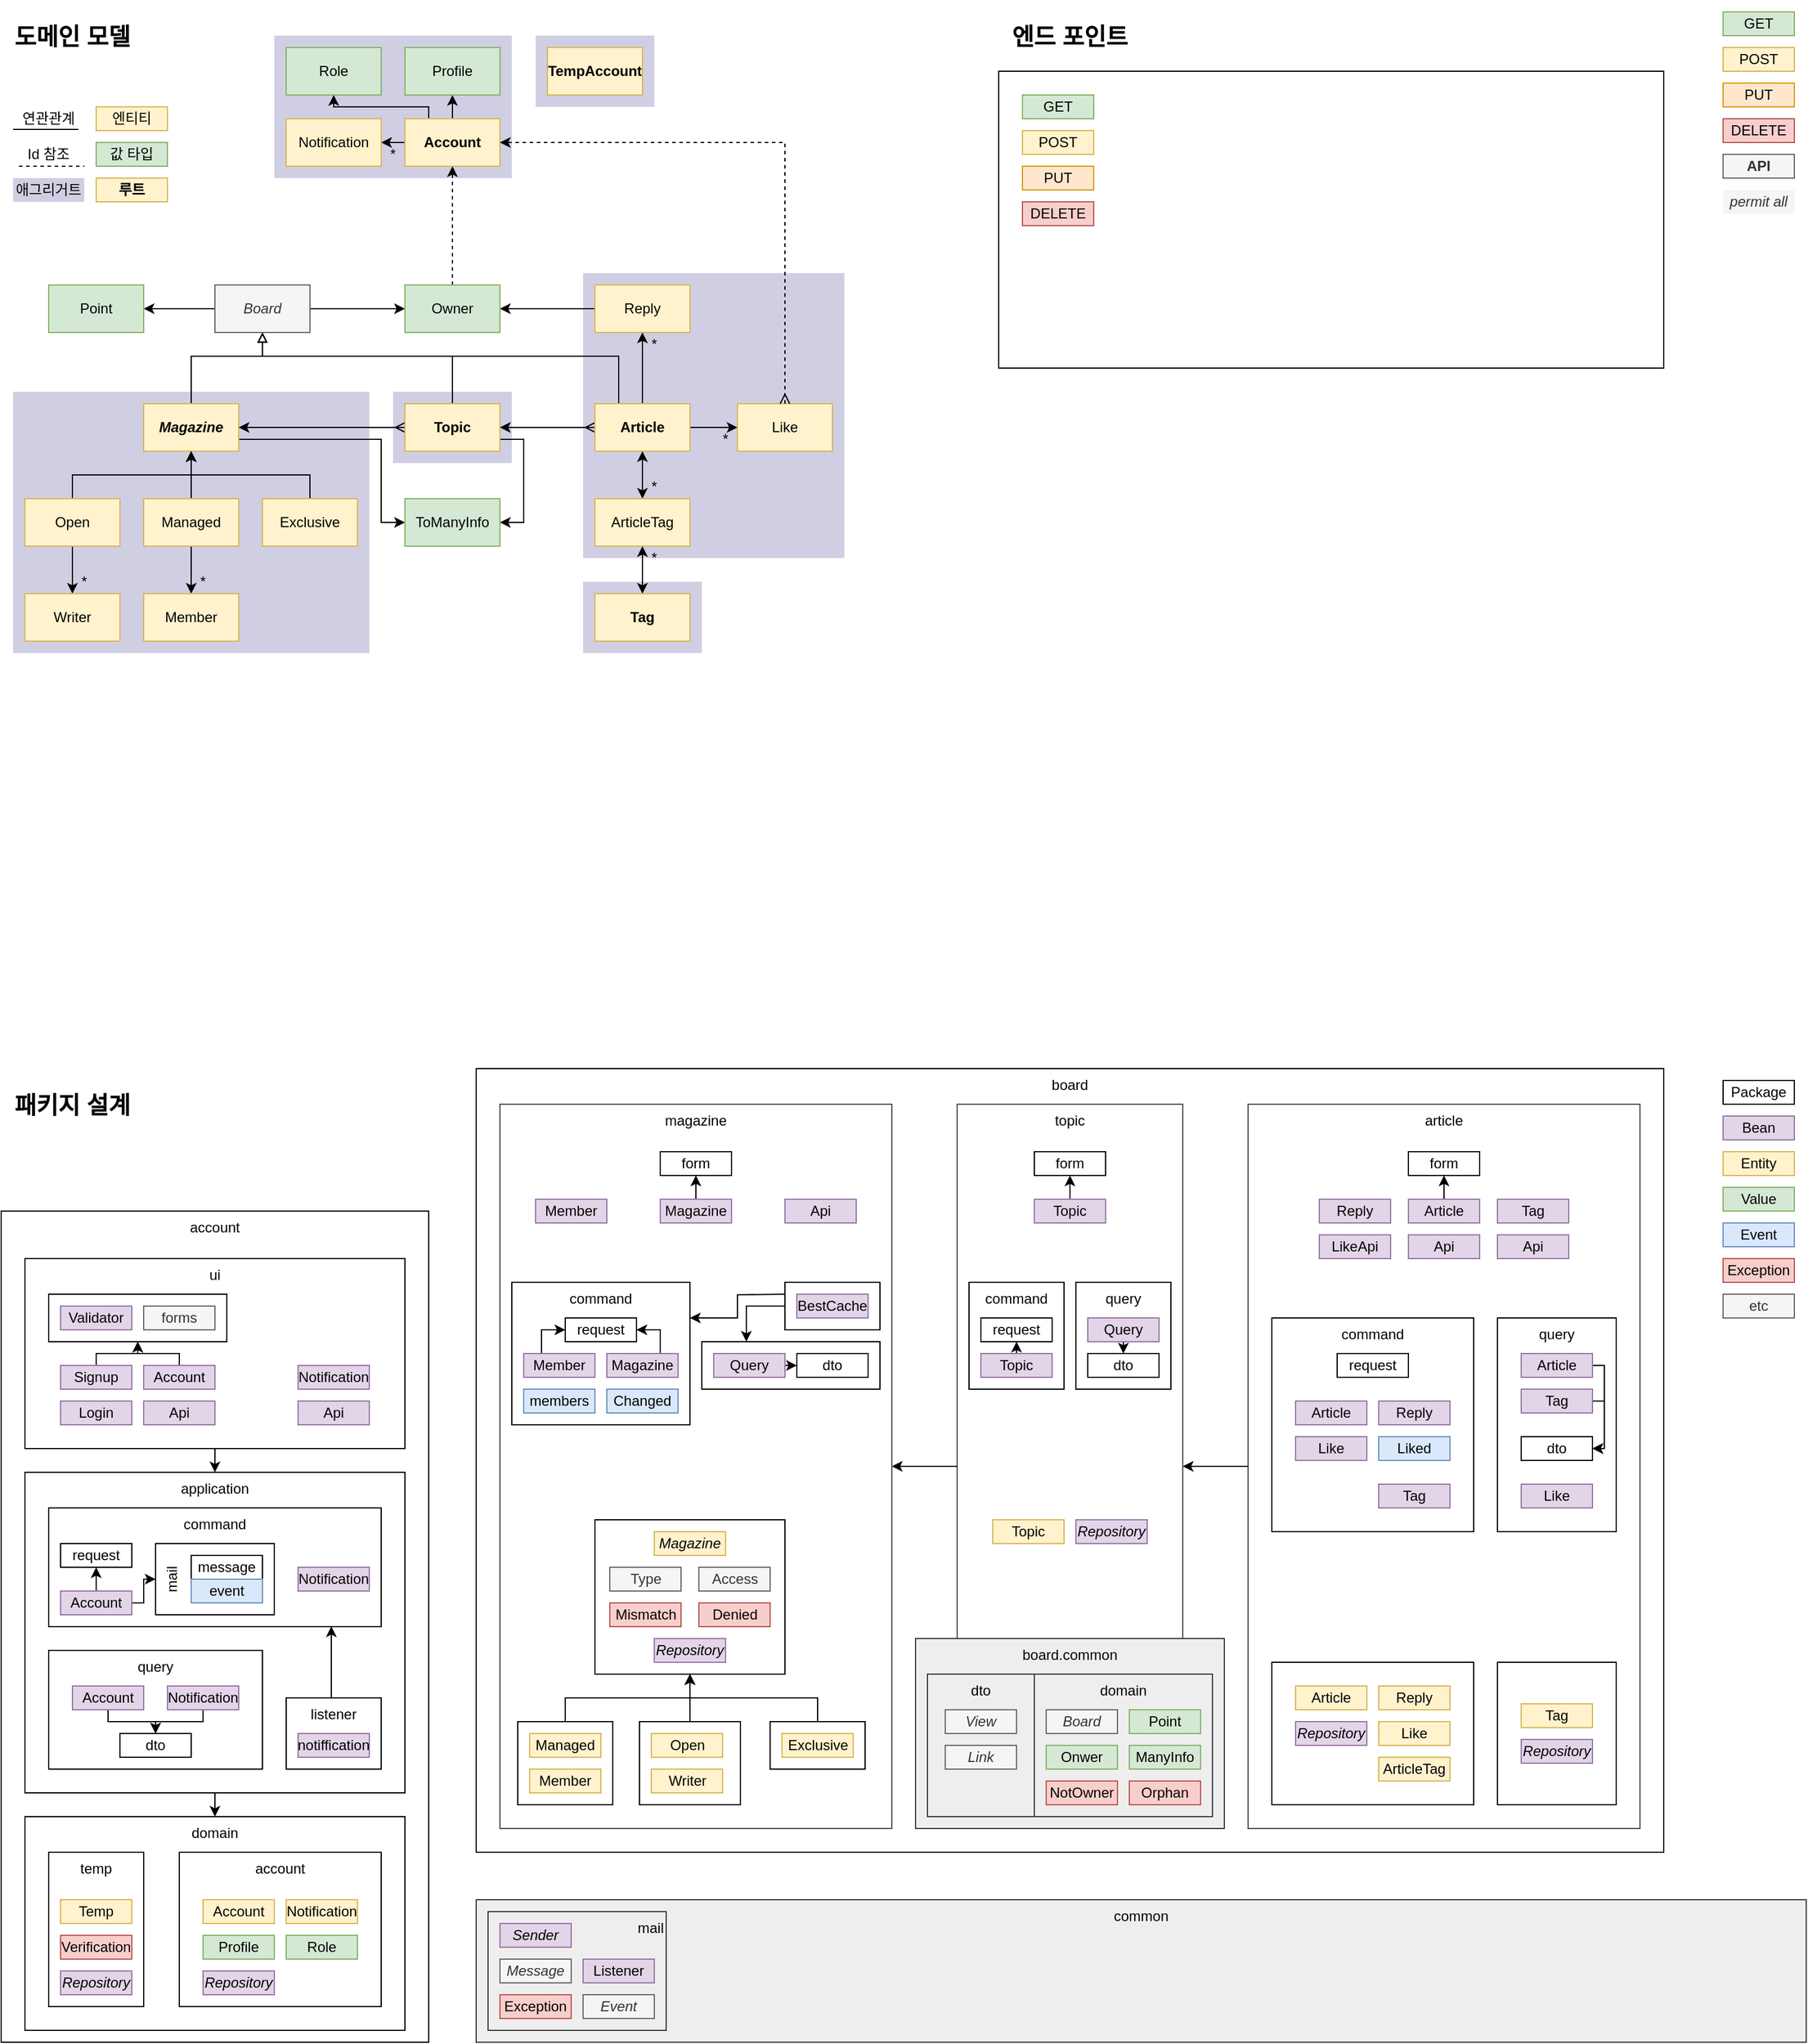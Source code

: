<mxfile version="13.9.9" type="device"><diagram id="ZZNJzAvCKGJNHufnDKFV" name="Page-1"><mxGraphModel dx="1362" dy="762" grid="1" gridSize="10" guides="1" tooltips="1" connect="1" arrows="1" fold="1" page="1" pageScale="1" pageWidth="1600" pageHeight="900" math="0" shadow="0"><root><mxCell id="0"/><mxCell id="1" parent="0"/><mxCell id="pK3plaUY-_CS5rjRikKl-194" value="" style="rounded=0;whiteSpace=wrap;html=1;horizontal=1;verticalAlign=top;fillColor=#d0cee2;strokeColor=none;" parent="1" vertex="1"><mxGeometry x="270" y="70" width="200" height="120" as="geometry"/></mxCell><mxCell id="Lp5XusapAQbL7XT4OZvI-15" value="" style="rounded=0;whiteSpace=wrap;html=1;horizontal=1;verticalAlign=top;fillColor=#d0cee2;strokeColor=none;" vertex="1" parent="1"><mxGeometry x="530" y="530" width="100" height="60" as="geometry"/></mxCell><mxCell id="Lp5XusapAQbL7XT4OZvI-11" value="" style="rounded=0;whiteSpace=wrap;html=1;horizontal=1;verticalAlign=top;fillColor=#d0cee2;strokeColor=none;" vertex="1" parent="1"><mxGeometry x="530" y="270" width="220" height="240" as="geometry"/></mxCell><mxCell id="Lp5XusapAQbL7XT4OZvI-10" value="" style="rounded=0;whiteSpace=wrap;html=1;horizontal=1;verticalAlign=top;fillColor=#d0cee2;strokeColor=none;" vertex="1" parent="1"><mxGeometry x="370" y="370" width="100" height="60" as="geometry"/></mxCell><mxCell id="pK3plaUY-_CS5rjRikKl-26" value="board" style="rounded=0;whiteSpace=wrap;html=1;horizontal=1;verticalAlign=top;align=center;spacingLeft=0;" parent="1" vertex="1"><mxGeometry x="440" y="940" width="1000" height="660" as="geometry"/></mxCell><mxCell id="Lp5XusapAQbL7XT4OZvI-89" style="edgeStyle=orthogonalEdgeStyle;rounded=0;orthogonalLoop=1;jettySize=auto;html=1;exitX=0;exitY=0.5;exitDx=0;exitDy=0;entryX=1;entryY=0.5;entryDx=0;entryDy=0;startArrow=none;startFill=0;" edge="1" parent="1" source="pK3plaUY-_CS5rjRikKl-41" target="pK3plaUY-_CS5rjRikKl-39"><mxGeometry relative="1" as="geometry"/></mxCell><mxCell id="pK3plaUY-_CS5rjRikKl-41" value="topic" style="rounded=0;whiteSpace=wrap;html=1;horizontal=1;verticalAlign=top;opacity=70;" parent="1" vertex="1"><mxGeometry x="845" y="970" width="190" height="610" as="geometry"/></mxCell><mxCell id="pK3plaUY-_CS5rjRikKl-18" value="account" style="rounded=0;whiteSpace=wrap;html=1;horizontal=1;verticalAlign=top;" parent="1" vertex="1"><mxGeometry x="40" y="1060" width="360" height="700" as="geometry"/></mxCell><mxCell id="n-Appd4k0UnREagx-Lx7-6" value="application" style="rounded=0;whiteSpace=wrap;html=1;horizontal=1;verticalAlign=top;" parent="1" vertex="1"><mxGeometry x="60" y="1280" width="320" height="270" as="geometry"/></mxCell><mxCell id="5iCXmPPSmvp450GPV8Xc-37" value="query" style="rounded=0;whiteSpace=wrap;html=1;horizontal=1;verticalAlign=top;" parent="1" vertex="1"><mxGeometry x="80" y="1430" width="180" height="100" as="geometry"/></mxCell><mxCell id="5iCXmPPSmvp450GPV8Xc-36" style="edgeStyle=orthogonalEdgeStyle;rounded=0;orthogonalLoop=1;jettySize=auto;html=1;exitX=0.5;exitY=1;exitDx=0;exitDy=0;entryX=0.5;entryY=0;entryDx=0;entryDy=0;" parent="1" source="n-Appd4k0UnREagx-Lx7-6" target="pK3plaUY-_CS5rjRikKl-22" edge="1"><mxGeometry relative="1" as="geometry"/></mxCell><mxCell id="n-Appd4k0UnREagx-Lx7-7" value="command" style="rounded=0;whiteSpace=wrap;html=1;horizontal=1;verticalAlign=top;" parent="1" vertex="1"><mxGeometry x="80" y="1310" width="280" height="100" as="geometry"/></mxCell><mxCell id="Tngi1Fy2NmoNI1kwDpmV-29" value="" style="rounded=0;whiteSpace=wrap;html=1;horizontal=1;verticalAlign=top;fillColor=#d0cee2;strokeColor=none;" parent="1" vertex="1"><mxGeometry x="50" y="370" width="300" height="220" as="geometry"/></mxCell><mxCell id="pK3plaUY-_CS5rjRikKl-39" value="magazine" style="rounded=0;whiteSpace=wrap;html=1;horizontal=1;verticalAlign=top;opacity=70;" parent="1" vertex="1"><mxGeometry x="460" y="970" width="330" height="610" as="geometry"/></mxCell><mxCell id="pK3plaUY-_CS5rjRikKl-12" value="" style="rounded=0;whiteSpace=wrap;html=1;strokeColor=none;" parent="1" vertex="1"><mxGeometry x="1480" y="940" width="80" height="220" as="geometry"/></mxCell><mxCell id="bLUCcpAfqZSqvqKswfC0-164" style="edgeStyle=orthogonalEdgeStyle;rounded=0;orthogonalLoop=1;jettySize=auto;html=1;exitX=0.5;exitY=1;exitDx=0;exitDy=0;entryX=0.5;entryY=0;entryDx=0;entryDy=0;" parent="1" edge="1"><mxGeometry relative="1" as="geometry"><mxPoint x="690" y="165" as="sourcePoint"/></mxGeometry></mxCell><mxCell id="bLUCcpAfqZSqvqKswfC0-166" style="edgeStyle=orthogonalEdgeStyle;rounded=0;orthogonalLoop=1;jettySize=auto;html=1;exitX=0.5;exitY=1;exitDx=0;exitDy=0;entryX=0.5;entryY=0;entryDx=0;entryDy=0;" parent="1" edge="1"><mxGeometry relative="1" as="geometry"><mxPoint x="690" y="195" as="sourcePoint"/></mxGeometry></mxCell><mxCell id="pK3plaUY-_CS5rjRikKl-11" value="Bean" style="rounded=0;whiteSpace=wrap;html=1;strokeColor=#9673a6;fillColor=#e1d5e7;" parent="1" vertex="1"><mxGeometry x="1490" y="980" width="60" height="20" as="geometry"/></mxCell><mxCell id="pK3plaUY-_CS5rjRikKl-13" value="Exception" style="rounded=0;whiteSpace=wrap;html=1;strokeColor=#b85450;fillColor=#f8cecc;" parent="1" vertex="1"><mxGeometry x="1490" y="1100" width="60" height="20" as="geometry"/></mxCell><mxCell id="pK3plaUY-_CS5rjRikKl-14" value="Entity" style="rounded=0;whiteSpace=wrap;html=1;strokeColor=#d6b656;fillColor=#fff2cc;" parent="1" vertex="1"><mxGeometry x="1490" y="1010" width="60" height="20" as="geometry"/></mxCell><mxCell id="pK3plaUY-_CS5rjRikKl-15" value="Value" style="rounded=0;whiteSpace=wrap;html=1;strokeColor=#82b366;fillColor=#d5e8d4;" parent="1" vertex="1"><mxGeometry x="1490" y="1040" width="60" height="20" as="geometry"/></mxCell><mxCell id="pK3plaUY-_CS5rjRikKl-17" value="Event" style="rounded=0;whiteSpace=wrap;html=1;strokeColor=#6c8ebf;fillColor=#dae8fc;" parent="1" vertex="1"><mxGeometry x="1490" y="1070" width="60" height="20" as="geometry"/></mxCell><mxCell id="5iCXmPPSmvp450GPV8Xc-35" style="edgeStyle=orthogonalEdgeStyle;rounded=0;orthogonalLoop=1;jettySize=auto;html=1;exitX=0.5;exitY=1;exitDx=0;exitDy=0;entryX=0.5;entryY=0;entryDx=0;entryDy=0;" parent="1" source="pK3plaUY-_CS5rjRikKl-20" target="n-Appd4k0UnREagx-Lx7-6" edge="1"><mxGeometry relative="1" as="geometry"/></mxCell><mxCell id="pK3plaUY-_CS5rjRikKl-20" value="ui" style="rounded=0;whiteSpace=wrap;html=1;horizontal=1;verticalAlign=top;" parent="1" vertex="1"><mxGeometry x="60" y="1100" width="320" height="160" as="geometry"/></mxCell><mxCell id="pK3plaUY-_CS5rjRikKl-22" value="domain" style="rounded=0;whiteSpace=wrap;html=1;horizontal=1;verticalAlign=top;" parent="1" vertex="1"><mxGeometry x="60" y="1570" width="320" height="180" as="geometry"/></mxCell><mxCell id="Lp5XusapAQbL7XT4OZvI-90" style="edgeStyle=orthogonalEdgeStyle;rounded=0;orthogonalLoop=1;jettySize=auto;html=1;exitX=0;exitY=0.5;exitDx=0;exitDy=0;entryX=1;entryY=0.5;entryDx=0;entryDy=0;startArrow=none;startFill=0;" edge="1" parent="1" source="pK3plaUY-_CS5rjRikKl-40" target="pK3plaUY-_CS5rjRikKl-41"><mxGeometry relative="1" as="geometry"/></mxCell><mxCell id="pK3plaUY-_CS5rjRikKl-40" value="article" style="rounded=0;whiteSpace=wrap;html=1;horizontal=1;verticalAlign=top;opacity=70;" parent="1" vertex="1"><mxGeometry x="1090" y="970" width="330" height="610" as="geometry"/></mxCell><mxCell id="pK3plaUY-_CS5rjRikKl-42" value="board.common" style="rounded=0;whiteSpace=wrap;html=1;horizontal=1;verticalAlign=top;fillColor=#eeeeee;strokeColor=#36393d;" parent="1" vertex="1"><mxGeometry x="810" y="1420" width="260" height="160" as="geometry"/></mxCell><mxCell id="pK3plaUY-_CS5rjRikKl-45" value="Login" style="rounded=0;whiteSpace=wrap;html=1;strokeColor=#9673a6;fillColor=#e1d5e7;" parent="1" vertex="1"><mxGeometry x="90" y="1220" width="60" height="20" as="geometry"/></mxCell><mxCell id="Lp5XusapAQbL7XT4OZvI-24" style="edgeStyle=orthogonalEdgeStyle;rounded=0;orthogonalLoop=1;jettySize=auto;html=1;exitX=0.5;exitY=0;exitDx=0;exitDy=0;entryX=0.5;entryY=1;entryDx=0;entryDy=0;startArrow=none;startFill=0;" edge="1" parent="1" source="pK3plaUY-_CS5rjRikKl-46" target="5iCXmPPSmvp450GPV8Xc-2"><mxGeometry relative="1" as="geometry"><Array as="points"><mxPoint x="190" y="1180"/><mxPoint x="155" y="1180"/></Array></mxGeometry></mxCell><mxCell id="pK3plaUY-_CS5rjRikKl-46" value="Account" style="rounded=0;whiteSpace=wrap;html=1;strokeColor=#9673a6;fillColor=#e1d5e7;" parent="1" vertex="1"><mxGeometry x="160" y="1190" width="60" height="20" as="geometry"/></mxCell><mxCell id="5iCXmPPSmvp450GPV8Xc-10" style="edgeStyle=orthogonalEdgeStyle;rounded=0;orthogonalLoop=1;jettySize=auto;html=1;exitX=0.5;exitY=0;exitDx=0;exitDy=0;entryX=0.5;entryY=1;entryDx=0;entryDy=0;" parent="1" source="pK3plaUY-_CS5rjRikKl-51" target="5iCXmPPSmvp450GPV8Xc-5" edge="1"><mxGeometry relative="1" as="geometry"/></mxCell><mxCell id="Lp5XusapAQbL7XT4OZvI-49" style="edgeStyle=orthogonalEdgeStyle;rounded=0;orthogonalLoop=1;jettySize=auto;html=1;exitX=1;exitY=0.5;exitDx=0;exitDy=0;entryX=0;entryY=0.5;entryDx=0;entryDy=0;startArrow=none;startFill=0;" edge="1" parent="1" source="pK3plaUY-_CS5rjRikKl-51" target="Lp5XusapAQbL7XT4OZvI-45"><mxGeometry relative="1" as="geometry"><Array as="points"><mxPoint x="160" y="1390"/><mxPoint x="160" y="1370"/></Array></mxGeometry></mxCell><mxCell id="pK3plaUY-_CS5rjRikKl-51" value="Account" style="rounded=0;whiteSpace=wrap;html=1;strokeColor=#9673a6;fillColor=#e1d5e7;" parent="1" vertex="1"><mxGeometry x="90" y="1380" width="60" height="20" as="geometry"/></mxCell><mxCell id="pK3plaUY-_CS5rjRikKl-57" value="temp" style="rounded=0;whiteSpace=wrap;html=1;horizontal=1;verticalAlign=top;" parent="1" vertex="1"><mxGeometry x="80" y="1600" width="80" height="130" as="geometry"/></mxCell><mxCell id="pK3plaUY-_CS5rjRikKl-58" value="account" style="rounded=0;whiteSpace=wrap;html=1;horizontal=1;verticalAlign=top;" parent="1" vertex="1"><mxGeometry x="190" y="1600" width="170" height="130" as="geometry"/></mxCell><mxCell id="pK3plaUY-_CS5rjRikKl-59" value="Repository" style="rounded=0;whiteSpace=wrap;html=1;strokeColor=#9673a6;fillColor=#e1d5e7;fontStyle=2" parent="1" vertex="1"><mxGeometry x="90" y="1700" width="60" height="20" as="geometry"/></mxCell><mxCell id="pK3plaUY-_CS5rjRikKl-60" value="Temp" style="rounded=0;whiteSpace=wrap;html=1;strokeColor=#d6b656;fillColor=#fff2cc;" parent="1" vertex="1"><mxGeometry x="90" y="1640" width="60" height="20" as="geometry"/></mxCell><mxCell id="pK3plaUY-_CS5rjRikKl-61" value="Verification" style="rounded=0;whiteSpace=wrap;html=1;strokeColor=#b85450;fillColor=#f8cecc;" parent="1" vertex="1"><mxGeometry x="90" y="1670" width="60" height="20" as="geometry"/></mxCell><mxCell id="pK3plaUY-_CS5rjRikKl-64" value="Repository" style="rounded=0;whiteSpace=wrap;html=1;strokeColor=#9673a6;fillColor=#e1d5e7;fontStyle=2" parent="1" vertex="1"><mxGeometry x="210" y="1700" width="60" height="20" as="geometry"/></mxCell><mxCell id="pK3plaUY-_CS5rjRikKl-65" value="Account" style="rounded=0;whiteSpace=wrap;html=1;strokeColor=#d6b656;fillColor=#fff2cc;" parent="1" vertex="1"><mxGeometry x="210" y="1640" width="60" height="20" as="geometry"/></mxCell><mxCell id="pK3plaUY-_CS5rjRikKl-72" value="Role" style="rounded=0;whiteSpace=wrap;html=1;strokeColor=#82b366;fillColor=#d5e8d4;" parent="1" vertex="1"><mxGeometry x="280" y="1670" width="60" height="20" as="geometry"/></mxCell><mxCell id="pK3plaUY-_CS5rjRikKl-73" value="Profile" style="rounded=0;whiteSpace=wrap;html=1;strokeColor=#82b366;fillColor=#d5e8d4;" parent="1" vertex="1"><mxGeometry x="210" y="1670" width="60" height="20" as="geometry"/></mxCell><mxCell id="5iCXmPPSmvp450GPV8Xc-41" style="edgeStyle=orthogonalEdgeStyle;rounded=0;orthogonalLoop=1;jettySize=auto;html=1;exitX=0.5;exitY=0;exitDx=0;exitDy=0;entryX=0.5;entryY=1;entryDx=0;entryDy=0;" parent="1" source="pK3plaUY-_CS5rjRikKl-81" target="pK3plaUY-_CS5rjRikKl-85" edge="1"><mxGeometry relative="1" as="geometry"/></mxCell><mxCell id="pK3plaUY-_CS5rjRikKl-81" value="Magazine" style="rounded=0;whiteSpace=wrap;html=1;strokeColor=#9673a6;fillColor=#e1d5e7;" parent="1" vertex="1"><mxGeometry x="595" y="1050" width="60" height="20" as="geometry"/></mxCell><mxCell id="5iCXmPPSmvp450GPV8Xc-93" style="edgeStyle=orthogonalEdgeStyle;rounded=0;orthogonalLoop=1;jettySize=auto;html=1;exitX=0.5;exitY=0;exitDx=0;exitDy=0;entryX=0.5;entryY=1;entryDx=0;entryDy=0;" parent="1" source="pK3plaUY-_CS5rjRikKl-82" target="pK3plaUY-_CS5rjRikKl-86" edge="1"><mxGeometry relative="1" as="geometry"/></mxCell><mxCell id="pK3plaUY-_CS5rjRikKl-82" value="Topic" style="rounded=0;whiteSpace=wrap;html=1;strokeColor=#9673a6;fillColor=#e1d5e7;" parent="1" vertex="1"><mxGeometry x="910" y="1050" width="60" height="20" as="geometry"/></mxCell><mxCell id="5iCXmPPSmvp450GPV8Xc-94" style="edgeStyle=orthogonalEdgeStyle;rounded=0;orthogonalLoop=1;jettySize=auto;html=1;exitX=0.5;exitY=0;exitDx=0;exitDy=0;entryX=0.5;entryY=1;entryDx=0;entryDy=0;" parent="1" source="pK3plaUY-_CS5rjRikKl-83" target="pK3plaUY-_CS5rjRikKl-87" edge="1"><mxGeometry relative="1" as="geometry"/></mxCell><mxCell id="pK3plaUY-_CS5rjRikKl-83" value="Article" style="rounded=0;whiteSpace=wrap;html=1;strokeColor=#9673a6;fillColor=#e1d5e7;" parent="1" vertex="1"><mxGeometry x="1225" y="1050" width="60" height="20" as="geometry"/></mxCell><mxCell id="pK3plaUY-_CS5rjRikKl-84" value="Reply" style="rounded=0;whiteSpace=wrap;html=1;strokeColor=#9673a6;fillColor=#e1d5e7;" parent="1" vertex="1"><mxGeometry x="1150" y="1050" width="60" height="20" as="geometry"/></mxCell><mxCell id="pK3plaUY-_CS5rjRikKl-85" value="form" style="rounded=0;whiteSpace=wrap;html=1;" parent="1" vertex="1"><mxGeometry x="595" y="1010" width="60" height="20" as="geometry"/></mxCell><mxCell id="pK3plaUY-_CS5rjRikKl-86" value="form" style="rounded=0;whiteSpace=wrap;html=1;" parent="1" vertex="1"><mxGeometry x="910" y="1010" width="60" height="20" as="geometry"/></mxCell><mxCell id="pK3plaUY-_CS5rjRikKl-87" value="form" style="rounded=0;whiteSpace=wrap;html=1;" parent="1" vertex="1"><mxGeometry x="1225" y="1010" width="60" height="20" as="geometry"/></mxCell><mxCell id="pK3plaUY-_CS5rjRikKl-97" value="Topic" style="rounded=0;whiteSpace=wrap;html=1;strokeColor=#d6b656;fillColor=#fff2cc;" parent="1" vertex="1"><mxGeometry x="875" y="1320" width="60" height="20" as="geometry"/></mxCell><mxCell id="pK3plaUY-_CS5rjRikKl-102" value="Repository" style="rounded=0;whiteSpace=wrap;html=1;strokeColor=#9673a6;fillColor=#e1d5e7;fontStyle=2" parent="1" vertex="1"><mxGeometry x="945" y="1320" width="60" height="20" as="geometry"/></mxCell><mxCell id="Tngi1Fy2NmoNI1kwDpmV-25" style="edgeStyle=orthogonalEdgeStyle;rounded=0;orthogonalLoop=1;jettySize=auto;html=1;exitX=0.5;exitY=0;exitDx=0;exitDy=0;entryX=0.5;entryY=1;entryDx=0;entryDy=0;endArrow=block;endFill=0;" parent="1" source="pK3plaUY-_CS5rjRikKl-156" target="Tngi1Fy2NmoNI1kwDpmV-22" edge="1"><mxGeometry relative="1" as="geometry"><Array as="points"><mxPoint x="200" y="340"/><mxPoint x="260" y="340"/></Array></mxGeometry></mxCell><mxCell id="Lp5XusapAQbL7XT4OZvI-6" style="edgeStyle=orthogonalEdgeStyle;rounded=0;orthogonalLoop=1;jettySize=auto;html=1;exitX=1;exitY=0.75;exitDx=0;exitDy=0;entryX=0;entryY=0.5;entryDx=0;entryDy=0;startArrow=none;startFill=0;" edge="1" parent="1" source="pK3plaUY-_CS5rjRikKl-156" target="w7T1JRzFDScQoqZ_-cZy-49"><mxGeometry relative="1" as="geometry"><Array as="points"><mxPoint x="360" y="410"/><mxPoint x="360" y="480"/></Array></mxGeometry></mxCell><mxCell id="pK3plaUY-_CS5rjRikKl-156" value="Magazine" style="rounded=0;whiteSpace=wrap;html=1;strokeColor=#d6b656;fillColor=#fff2cc;fontStyle=3" parent="1" vertex="1"><mxGeometry x="160" y="380" width="80" height="40" as="geometry"/></mxCell><mxCell id="pK3plaUY-_CS5rjRikKl-162" style="edgeStyle=orthogonalEdgeStyle;rounded=0;orthogonalLoop=1;jettySize=auto;html=1;exitX=0;exitY=0.5;exitDx=0;exitDy=0;entryX=1;entryY=0.5;entryDx=0;entryDy=0;startArrow=ERmany;startFill=0;" parent="1" source="pK3plaUY-_CS5rjRikKl-157" target="pK3plaUY-_CS5rjRikKl-156" edge="1"><mxGeometry relative="1" as="geometry"/></mxCell><mxCell id="Tngi1Fy2NmoNI1kwDpmV-26" style="edgeStyle=orthogonalEdgeStyle;rounded=0;orthogonalLoop=1;jettySize=auto;html=1;exitX=0.5;exitY=0;exitDx=0;exitDy=0;entryX=0.5;entryY=1;entryDx=0;entryDy=0;endArrow=block;endFill=0;" parent="1" source="pK3plaUY-_CS5rjRikKl-157" target="Tngi1Fy2NmoNI1kwDpmV-22" edge="1"><mxGeometry relative="1" as="geometry"><Array as="points"><mxPoint x="420" y="340"/><mxPoint x="260" y="340"/></Array></mxGeometry></mxCell><mxCell id="Lp5XusapAQbL7XT4OZvI-7" style="edgeStyle=orthogonalEdgeStyle;rounded=0;orthogonalLoop=1;jettySize=auto;html=1;exitX=1;exitY=0.75;exitDx=0;exitDy=0;entryX=1;entryY=0.5;entryDx=0;entryDy=0;startArrow=none;startFill=0;" edge="1" parent="1" source="pK3plaUY-_CS5rjRikKl-157" target="w7T1JRzFDScQoqZ_-cZy-49"><mxGeometry relative="1" as="geometry"/></mxCell><mxCell id="pK3plaUY-_CS5rjRikKl-157" value="Topic" style="rounded=0;whiteSpace=wrap;html=1;strokeColor=#d6b656;fillColor=#fff2cc;fontStyle=1" parent="1" vertex="1"><mxGeometry x="380" y="380" width="80" height="40" as="geometry"/></mxCell><mxCell id="pK3plaUY-_CS5rjRikKl-164" style="edgeStyle=orthogonalEdgeStyle;rounded=0;orthogonalLoop=1;jettySize=auto;html=1;exitX=0;exitY=0.5;exitDx=0;exitDy=0;entryX=1;entryY=0.5;entryDx=0;entryDy=0;startArrow=ERmany;startFill=0;" parent="1" source="pK3plaUY-_CS5rjRikKl-158" target="pK3plaUY-_CS5rjRikKl-157" edge="1"><mxGeometry relative="1" as="geometry"/></mxCell><mxCell id="pK3plaUY-_CS5rjRikKl-186" style="edgeStyle=orthogonalEdgeStyle;rounded=0;orthogonalLoop=1;jettySize=auto;html=1;exitX=1;exitY=0.5;exitDx=0;exitDy=0;entryX=0;entryY=0.5;entryDx=0;entryDy=0;startArrow=none;startFill=0;" parent="1" source="pK3plaUY-_CS5rjRikKl-158" target="pK3plaUY-_CS5rjRikKl-159" edge="1"><mxGeometry relative="1" as="geometry"/></mxCell><mxCell id="Tngi1Fy2NmoNI1kwDpmV-27" style="edgeStyle=orthogonalEdgeStyle;rounded=0;orthogonalLoop=1;jettySize=auto;html=1;exitX=0.25;exitY=0;exitDx=0;exitDy=0;entryX=0.5;entryY=1;entryDx=0;entryDy=0;endArrow=block;endFill=0;" parent="1" source="pK3plaUY-_CS5rjRikKl-158" target="Tngi1Fy2NmoNI1kwDpmV-22" edge="1"><mxGeometry relative="1" as="geometry"><Array as="points"><mxPoint x="560" y="340"/><mxPoint x="260" y="340"/></Array></mxGeometry></mxCell><mxCell id="Lp5XusapAQbL7XT4OZvI-1" style="edgeStyle=orthogonalEdgeStyle;rounded=0;orthogonalLoop=1;jettySize=auto;html=1;exitX=0.5;exitY=0;exitDx=0;exitDy=0;entryX=0.5;entryY=1;entryDx=0;entryDy=0;" edge="1" parent="1" source="pK3plaUY-_CS5rjRikKl-158" target="pK3plaUY-_CS5rjRikKl-171"><mxGeometry relative="1" as="geometry"/></mxCell><mxCell id="Lp5XusapAQbL7XT4OZvI-13" style="edgeStyle=orthogonalEdgeStyle;rounded=0;orthogonalLoop=1;jettySize=auto;html=1;exitX=0.5;exitY=1;exitDx=0;exitDy=0;entryX=0.5;entryY=0;entryDx=0;entryDy=0;startArrow=classic;startFill=1;" edge="1" parent="1" source="pK3plaUY-_CS5rjRikKl-158" target="pK3plaUY-_CS5rjRikKl-174"><mxGeometry relative="1" as="geometry"/></mxCell><mxCell id="pK3plaUY-_CS5rjRikKl-158" value="Article" style="rounded=0;whiteSpace=wrap;html=1;strokeColor=#d6b656;fillColor=#fff2cc;fontStyle=1" parent="1" vertex="1"><mxGeometry x="540" y="380" width="80" height="40" as="geometry"/></mxCell><mxCell id="pK3plaUY-_CS5rjRikKl-159" value="Like" style="rounded=0;whiteSpace=wrap;html=1;strokeColor=#d6b656;fillColor=#fff2cc;" parent="1" vertex="1"><mxGeometry x="660" y="380" width="80" height="40" as="geometry"/></mxCell><mxCell id="w7T1JRzFDScQoqZ_-cZy-60" style="edgeStyle=orthogonalEdgeStyle;rounded=0;orthogonalLoop=1;jettySize=auto;html=1;exitX=0.5;exitY=0;exitDx=0;exitDy=0;entryX=0.5;entryY=1;entryDx=0;entryDy=0;startArrow=none;startFill=0;endArrow=classic;endFill=1;" parent="1" source="pK3plaUY-_CS5rjRikKl-166" target="w7T1JRzFDScQoqZ_-cZy-46" edge="1"><mxGeometry relative="1" as="geometry"/></mxCell><mxCell id="Lp5XusapAQbL7XT4OZvI-17" style="edgeStyle=orthogonalEdgeStyle;rounded=0;orthogonalLoop=1;jettySize=auto;html=1;exitX=0;exitY=0.5;exitDx=0;exitDy=0;entryX=1;entryY=0.5;entryDx=0;entryDy=0;startArrow=none;startFill=0;" edge="1" parent="1" source="pK3plaUY-_CS5rjRikKl-166" target="pK3plaUY-_CS5rjRikKl-170"><mxGeometry relative="1" as="geometry"/></mxCell><mxCell id="Lp5XusapAQbL7XT4OZvI-20" style="edgeStyle=orthogonalEdgeStyle;rounded=0;orthogonalLoop=1;jettySize=auto;html=1;exitX=0.25;exitY=0;exitDx=0;exitDy=0;entryX=0.5;entryY=1;entryDx=0;entryDy=0;startArrow=none;startFill=0;" edge="1" parent="1" source="pK3plaUY-_CS5rjRikKl-166" target="Lp5XusapAQbL7XT4OZvI-19"><mxGeometry relative="1" as="geometry"><Array as="points"><mxPoint x="400" y="130"/><mxPoint x="320" y="130"/></Array></mxGeometry></mxCell><mxCell id="pK3plaUY-_CS5rjRikKl-166" value="Account" style="rounded=0;whiteSpace=wrap;html=1;strokeColor=#d6b656;fillColor=#fff2cc;fontStyle=1" parent="1" vertex="1"><mxGeometry x="380" y="140" width="80" height="40" as="geometry"/></mxCell><mxCell id="pK3plaUY-_CS5rjRikKl-170" value="Notification" style="rounded=0;whiteSpace=wrap;html=1;strokeColor=#d6b656;fillColor=#fff2cc;fontStyle=0" parent="1" vertex="1"><mxGeometry x="280" y="140" width="80" height="40" as="geometry"/></mxCell><mxCell id="pK3plaUY-_CS5rjRikKl-190" style="edgeStyle=orthogonalEdgeStyle;rounded=0;orthogonalLoop=1;jettySize=auto;html=1;exitX=0.5;exitY=0;exitDx=0;exitDy=0;startArrow=ERmany;startFill=0;entryX=1;entryY=0.5;entryDx=0;entryDy=0;dashed=1;" parent="1" source="pK3plaUY-_CS5rjRikKl-159" target="pK3plaUY-_CS5rjRikKl-166" edge="1"><mxGeometry relative="1" as="geometry"><mxPoint x="520" y="160.353" as="targetPoint"/></mxGeometry></mxCell><mxCell id="Lp5XusapAQbL7XT4OZvI-12" style="edgeStyle=orthogonalEdgeStyle;rounded=0;orthogonalLoop=1;jettySize=auto;html=1;exitX=0;exitY=0.5;exitDx=0;exitDy=0;entryX=1;entryY=0.5;entryDx=0;entryDy=0;startArrow=none;startFill=0;" edge="1" parent="1" source="pK3plaUY-_CS5rjRikKl-171" target="Tngi1Fy2NmoNI1kwDpmV-23"><mxGeometry relative="1" as="geometry"/></mxCell><mxCell id="pK3plaUY-_CS5rjRikKl-171" value="Reply" style="rounded=0;whiteSpace=wrap;html=1;strokeColor=#d6b656;fillColor=#fff2cc;fontStyle=0" parent="1" vertex="1"><mxGeometry x="540" y="280" width="80" height="40" as="geometry"/></mxCell><mxCell id="pK3plaUY-_CS5rjRikKl-172" value="Tag" style="rounded=0;whiteSpace=wrap;html=1;strokeColor=#d6b656;fillColor=#fff2cc;fontStyle=1" parent="1" vertex="1"><mxGeometry x="540" y="540" width="80" height="40" as="geometry"/></mxCell><mxCell id="Lp5XusapAQbL7XT4OZvI-14" style="edgeStyle=orthogonalEdgeStyle;rounded=0;orthogonalLoop=1;jettySize=auto;html=1;exitX=0.5;exitY=1;exitDx=0;exitDy=0;entryX=0.5;entryY=0;entryDx=0;entryDy=0;startArrow=classic;startFill=1;" edge="1" parent="1" source="pK3plaUY-_CS5rjRikKl-174" target="pK3plaUY-_CS5rjRikKl-172"><mxGeometry relative="1" as="geometry"/></mxCell><mxCell id="pK3plaUY-_CS5rjRikKl-174" value="ArticleTag" style="rounded=0;whiteSpace=wrap;html=1;strokeColor=#d6b656;fillColor=#fff2cc;" parent="1" vertex="1"><mxGeometry x="540" y="460" width="80" height="40" as="geometry"/></mxCell><mxCell id="pK3plaUY-_CS5rjRikKl-203" value="" style="rounded=0;whiteSpace=wrap;html=1;horizontal=1;verticalAlign=top;strokeColor=none;" parent="1" vertex="1"><mxGeometry x="40" y="120" width="150" height="100" as="geometry"/></mxCell><mxCell id="pK3plaUY-_CS5rjRikKl-206" value="연관관계" style="rounded=0;whiteSpace=wrap;html=1;strokeColor=none;" parent="1" vertex="1"><mxGeometry x="50" y="130" width="60" height="20" as="geometry"/></mxCell><mxCell id="pK3plaUY-_CS5rjRikKl-207" value="Id 참조" style="rounded=0;whiteSpace=wrap;html=1;dashed=1;strokeColor=none;fillColor=none;" parent="1" vertex="1"><mxGeometry x="50" y="160" width="60" height="20" as="geometry"/></mxCell><mxCell id="pK3plaUY-_CS5rjRikKl-209" value="값 타입" style="rounded=0;whiteSpace=wrap;html=1;fontStyle=0;fillColor=#d5e8d4;strokeColor=#82b366;" parent="1" vertex="1"><mxGeometry x="120" y="160" width="60" height="20" as="geometry"/></mxCell><mxCell id="Lp5XusapAQbL7XT4OZvI-23" style="edgeStyle=orthogonalEdgeStyle;rounded=0;orthogonalLoop=1;jettySize=auto;html=1;exitX=0.5;exitY=0;exitDx=0;exitDy=0;entryX=0.5;entryY=1;entryDx=0;entryDy=0;startArrow=none;startFill=0;" edge="1" parent="1" source="n-Appd4k0UnREagx-Lx7-1" target="5iCXmPPSmvp450GPV8Xc-2"><mxGeometry relative="1" as="geometry"><Array as="points"><mxPoint x="120" y="1180"/><mxPoint x="155" y="1180"/></Array></mxGeometry></mxCell><mxCell id="n-Appd4k0UnREagx-Lx7-1" value="Signup" style="rounded=0;whiteSpace=wrap;html=1;strokeColor=#9673a6;fillColor=#e1d5e7;" parent="1" vertex="1"><mxGeometry x="90" y="1190" width="60" height="20" as="geometry"/></mxCell><mxCell id="n-Appd4k0UnREagx-Lx7-2" value="Api" style="rounded=0;whiteSpace=wrap;html=1;strokeColor=#9673a6;fillColor=#e1d5e7;" parent="1" vertex="1"><mxGeometry x="160" y="1220" width="60" height="20" as="geometry"/></mxCell><mxCell id="n-Appd4k0UnREagx-Lx7-8" value="엔티티" style="rounded=0;whiteSpace=wrap;html=1;fontStyle=0;fillColor=#fff2cc;strokeColor=#d6b656;" parent="1" vertex="1"><mxGeometry x="120" y="130" width="60" height="20" as="geometry"/></mxCell><mxCell id="-p5i-w1jWa-K4ddAnB04-4" value="" style="rounded=0;whiteSpace=wrap;html=1;horizontal=1;verticalAlign=top;" parent="1" vertex="1"><mxGeometry x="880" y="100" width="560" height="250" as="geometry"/></mxCell><mxCell id="-p5i-w1jWa-K4ddAnB04-5" value="" style="rounded=0;whiteSpace=wrap;html=1;horizontal=1;verticalAlign=top;strokeColor=none;" parent="1" vertex="1"><mxGeometry x="1480" y="40" width="80" height="190" as="geometry"/></mxCell><mxCell id="-p5i-w1jWa-K4ddAnB04-6" value="GET" style="rounded=0;whiteSpace=wrap;html=1;fillColor=#d5e8d4;strokeColor=#82b366;" parent="1" vertex="1"><mxGeometry x="1490" y="50" width="60" height="20" as="geometry"/></mxCell><mxCell id="-p5i-w1jWa-K4ddAnB04-7" value="POST" style="rounded=0;whiteSpace=wrap;html=1;fillColor=#fff2cc;strokeColor=#d6b656;" parent="1" vertex="1"><mxGeometry x="1490" y="80" width="60" height="20" as="geometry"/></mxCell><mxCell id="-p5i-w1jWa-K4ddAnB04-8" value="PUT" style="rounded=0;whiteSpace=wrap;html=1;fontStyle=0;fillColor=#ffe6cc;strokeColor=#d79b00;" parent="1" vertex="1"><mxGeometry x="1490" y="110" width="60" height="20" as="geometry"/></mxCell><mxCell id="-p5i-w1jWa-K4ddAnB04-9" value="API" style="rounded=0;whiteSpace=wrap;html=1;fontStyle=1;fillColor=#f5f5f5;strokeColor=#666666;fontColor=#333333;" parent="1" vertex="1"><mxGeometry x="1490" y="170" width="60" height="20" as="geometry"/></mxCell><mxCell id="-p5i-w1jWa-K4ddAnB04-10" value="DELETE" style="rounded=0;whiteSpace=wrap;html=1;fontStyle=0;fillColor=#f8cecc;strokeColor=#b85450;" parent="1" vertex="1"><mxGeometry x="1490" y="140" width="60" height="20" as="geometry"/></mxCell><mxCell id="-p5i-w1jWa-K4ddAnB04-11" value="GET" style="rounded=0;whiteSpace=wrap;html=1;fillColor=#d5e8d4;strokeColor=#82b366;" parent="1" vertex="1"><mxGeometry x="900" y="120" width="60" height="20" as="geometry"/></mxCell><mxCell id="-p5i-w1jWa-K4ddAnB04-12" value="POST" style="rounded=0;whiteSpace=wrap;html=1;fillColor=#fff2cc;strokeColor=#d6b656;" parent="1" vertex="1"><mxGeometry x="900" y="150" width="60" height="20" as="geometry"/></mxCell><mxCell id="-p5i-w1jWa-K4ddAnB04-13" value="PUT" style="rounded=0;whiteSpace=wrap;html=1;fontStyle=0;fillColor=#ffe6cc;strokeColor=#d79b00;" parent="1" vertex="1"><mxGeometry x="900" y="180" width="60" height="20" as="geometry"/></mxCell><mxCell id="-p5i-w1jWa-K4ddAnB04-14" value="DELETE" style="rounded=0;whiteSpace=wrap;html=1;fontStyle=0;fillColor=#f8cecc;strokeColor=#b85450;" parent="1" vertex="1"><mxGeometry x="900" y="210" width="60" height="20" as="geometry"/></mxCell><mxCell id="Tngi1Fy2NmoNI1kwDpmV-1" value="Package" style="rounded=0;whiteSpace=wrap;html=1;" parent="1" vertex="1"><mxGeometry x="1490" y="950" width="60" height="20" as="geometry"/></mxCell><mxCell id="Tngi1Fy2NmoNI1kwDpmV-2" value="etc" style="rounded=0;whiteSpace=wrap;html=1;strokeColor=#666666;fillColor=#f5f5f5;fontColor=#333333;" parent="1" vertex="1"><mxGeometry x="1490" y="1130" width="60" height="20" as="geometry"/></mxCell><mxCell id="Tngi1Fy2NmoNI1kwDpmV-24" style="edgeStyle=orthogonalEdgeStyle;rounded=0;orthogonalLoop=1;jettySize=auto;html=1;exitX=1;exitY=0.5;exitDx=0;exitDy=0;entryX=0;entryY=0.5;entryDx=0;entryDy=0;" parent="1" source="Tngi1Fy2NmoNI1kwDpmV-22" target="Tngi1Fy2NmoNI1kwDpmV-23" edge="1"><mxGeometry relative="1" as="geometry"/></mxCell><mxCell id="w7T1JRzFDScQoqZ_-cZy-41" style="edgeStyle=orthogonalEdgeStyle;rounded=0;orthogonalLoop=1;jettySize=auto;html=1;exitX=0;exitY=0.5;exitDx=0;exitDy=0;entryX=1;entryY=0.5;entryDx=0;entryDy=0;startArrow=none;startFill=0;endArrow=classic;endFill=1;" parent="1" source="Tngi1Fy2NmoNI1kwDpmV-22" target="w7T1JRzFDScQoqZ_-cZy-40" edge="1"><mxGeometry relative="1" as="geometry"/></mxCell><mxCell id="Tngi1Fy2NmoNI1kwDpmV-22" value="Board" style="rounded=0;whiteSpace=wrap;html=1;strokeColor=#666666;fillColor=#f5f5f5;fontStyle=2;fontColor=#333333;" parent="1" vertex="1"><mxGeometry x="220" y="280" width="80" height="40" as="geometry"/></mxCell><mxCell id="Tngi1Fy2NmoNI1kwDpmV-28" style="edgeStyle=orthogonalEdgeStyle;rounded=0;orthogonalLoop=1;jettySize=auto;html=1;exitX=0.5;exitY=0;exitDx=0;exitDy=0;endArrow=classic;endFill=1;dashed=1;" parent="1" source="Tngi1Fy2NmoNI1kwDpmV-23" target="pK3plaUY-_CS5rjRikKl-166" edge="1"><mxGeometry relative="1" as="geometry"/></mxCell><mxCell id="Tngi1Fy2NmoNI1kwDpmV-23" value="Owner" style="rounded=0;whiteSpace=wrap;html=1;strokeColor=#82b366;fillColor=#d5e8d4;fontStyle=0" parent="1" vertex="1"><mxGeometry x="380" y="280" width="80" height="40" as="geometry"/></mxCell><mxCell id="Tngi1Fy2NmoNI1kwDpmV-32" value="*" style="rounded=0;whiteSpace=wrap;html=1;dashed=1;strokeColor=none;fillColor=none;" parent="1" vertex="1"><mxGeometry x="640" y="400" width="20" height="20" as="geometry"/></mxCell><mxCell id="Tngi1Fy2NmoNI1kwDpmV-33" value="*" style="rounded=0;whiteSpace=wrap;html=1;dashed=1;strokeColor=none;fillColor=none;" parent="1" vertex="1"><mxGeometry x="100" y="520" width="20" height="20" as="geometry"/></mxCell><mxCell id="Tngi1Fy2NmoNI1kwDpmV-36" value="" style="endArrow=none;html=1;dashed=1;" parent="1" edge="1"><mxGeometry width="50" height="50" relative="1" as="geometry"><mxPoint x="55" y="180" as="sourcePoint"/><mxPoint x="110" y="180" as="targetPoint"/></mxGeometry></mxCell><mxCell id="Tngi1Fy2NmoNI1kwDpmV-37" value="" style="endArrow=none;html=1;" parent="1" edge="1"><mxGeometry width="50" height="50" relative="1" as="geometry"><mxPoint x="50" y="149" as="sourcePoint"/><mxPoint x="105" y="149" as="targetPoint"/></mxGeometry></mxCell><mxCell id="Tngi1Fy2NmoNI1kwDpmV-39" value="Api" style="rounded=0;whiteSpace=wrap;html=1;strokeColor=#9673a6;fillColor=#e1d5e7;" parent="1" vertex="1"><mxGeometry x="1225" y="1080" width="60" height="20" as="geometry"/></mxCell><mxCell id="Tngi1Fy2NmoNI1kwDpmV-40" value="Api" style="rounded=0;whiteSpace=wrap;html=1;strokeColor=#9673a6;fillColor=#e1d5e7;" parent="1" vertex="1"><mxGeometry x="700" y="1050" width="60" height="20" as="geometry"/></mxCell><mxCell id="5iCXmPPSmvp450GPV8Xc-1" value="Member" style="rounded=0;whiteSpace=wrap;html=1;strokeColor=#9673a6;fillColor=#e1d5e7;" parent="1" vertex="1"><mxGeometry x="490" y="1050" width="60" height="20" as="geometry"/></mxCell><mxCell id="5iCXmPPSmvp450GPV8Xc-2" value="" style="rounded=0;whiteSpace=wrap;html=1;horizontal=0;verticalAlign=top;" parent="1" vertex="1"><mxGeometry x="80" y="1130" width="150" height="40" as="geometry"/></mxCell><mxCell id="pK3plaUY-_CS5rjRikKl-48" value="forms" style="rounded=0;whiteSpace=wrap;html=1;strokeColor=#666666;fillColor=#f5f5f5;fontColor=#333333;" parent="1" vertex="1"><mxGeometry x="160" y="1140" width="60" height="20" as="geometry"/></mxCell><mxCell id="pK3plaUY-_CS5rjRikKl-47" value="Validator" style="rounded=0;whiteSpace=wrap;html=1;strokeColor=#9673a6;fillColor=#e1d5e7;" parent="1" vertex="1"><mxGeometry x="90" y="1140" width="60" height="20" as="geometry"/></mxCell><mxCell id="5iCXmPPSmvp450GPV8Xc-5" value="request" style="rounded=0;whiteSpace=wrap;html=1;horizontal=1;verticalAlign=middle;" parent="1" vertex="1"><mxGeometry x="90" y="1340" width="60" height="20" as="geometry"/></mxCell><mxCell id="Lp5XusapAQbL7XT4OZvI-50" style="edgeStyle=orthogonalEdgeStyle;rounded=0;orthogonalLoop=1;jettySize=auto;html=1;exitX=0.5;exitY=1;exitDx=0;exitDy=0;entryX=0.5;entryY=0;entryDx=0;entryDy=0;startArrow=none;startFill=0;" edge="1" parent="1" source="n-Appd4k0UnREagx-Lx7-3" target="5iCXmPPSmvp450GPV8Xc-33"><mxGeometry relative="1" as="geometry"><Array as="points"><mxPoint x="210" y="1490"/><mxPoint x="170" y="1490"/></Array></mxGeometry></mxCell><mxCell id="n-Appd4k0UnREagx-Lx7-3" value="Notification" style="rounded=0;whiteSpace=wrap;html=1;strokeColor=#9673a6;fillColor=#e1d5e7;" parent="1" vertex="1"><mxGeometry x="180" y="1460" width="60" height="20" as="geometry"/></mxCell><mxCell id="5iCXmPPSmvp450GPV8Xc-33" value="dto" style="rounded=0;whiteSpace=wrap;html=1;horizontal=1;verticalAlign=middle;" parent="1" vertex="1"><mxGeometry x="140" y="1500" width="60" height="20" as="geometry"/></mxCell><mxCell id="5iCXmPPSmvp450GPV8Xc-52" value="command" style="rounded=0;whiteSpace=wrap;html=1;horizontal=1;verticalAlign=top;" parent="1" vertex="1"><mxGeometry x="470" y="1120" width="150" height="120" as="geometry"/></mxCell><mxCell id="5iCXmPPSmvp450GPV8Xc-53" value="" style="rounded=0;whiteSpace=wrap;html=1;horizontal=1;verticalAlign=top;" parent="1" vertex="1"><mxGeometry x="630" y="1170" width="150" height="40" as="geometry"/></mxCell><mxCell id="w7T1JRzFDScQoqZ_-cZy-5" style="edgeStyle=orthogonalEdgeStyle;rounded=0;orthogonalLoop=1;jettySize=auto;html=1;exitX=0.25;exitY=0;exitDx=0;exitDy=0;entryX=0;entryY=0.5;entryDx=0;entryDy=0;" parent="1" source="pK3plaUY-_CS5rjRikKl-89" target="5iCXmPPSmvp450GPV8Xc-82" edge="1"><mxGeometry relative="1" as="geometry"><Array as="points"><mxPoint x="495" y="1160"/></Array></mxGeometry></mxCell><mxCell id="pK3plaUY-_CS5rjRikKl-89" value="Member" style="rounded=0;whiteSpace=wrap;html=1;strokeColor=#9673a6;fillColor=#e1d5e7;" parent="1" vertex="1"><mxGeometry x="480" y="1180" width="60" height="20" as="geometry"/></mxCell><mxCell id="pK3plaUY-_CS5rjRikKl-93" value="dto" style="rounded=0;whiteSpace=wrap;html=1;" parent="1" vertex="1"><mxGeometry x="710" y="1180" width="60" height="20" as="geometry"/></mxCell><mxCell id="w7T1JRzFDScQoqZ_-cZy-8" style="edgeStyle=orthogonalEdgeStyle;rounded=0;orthogonalLoop=1;jettySize=auto;html=1;entryX=1;entryY=0.25;entryDx=0;entryDy=0;" parent="1" target="5iCXmPPSmvp450GPV8Xc-52" edge="1"><mxGeometry relative="1" as="geometry"><mxPoint x="700" y="1130" as="sourcePoint"/></mxGeometry></mxCell><mxCell id="w7T1JRzFDScQoqZ_-cZy-9" style="edgeStyle=orthogonalEdgeStyle;rounded=0;orthogonalLoop=1;jettySize=auto;html=1;exitX=0;exitY=0.5;exitDx=0;exitDy=0;entryX=0.25;entryY=0;entryDx=0;entryDy=0;" parent="1" source="5iCXmPPSmvp450GPV8Xc-54" target="5iCXmPPSmvp450GPV8Xc-53" edge="1"><mxGeometry relative="1" as="geometry"/></mxCell><mxCell id="5iCXmPPSmvp450GPV8Xc-54" value="" style="rounded=0;whiteSpace=wrap;html=1;horizontal=0;verticalAlign=top;" parent="1" vertex="1"><mxGeometry x="700" y="1120" width="80" height="40" as="geometry"/></mxCell><mxCell id="pK3plaUY-_CS5rjRikKl-88" value="BestCache" style="rounded=0;whiteSpace=wrap;html=1;strokeColor=#9673a6;fillColor=#e1d5e7;" parent="1" vertex="1"><mxGeometry x="710" y="1130" width="60" height="20" as="geometry"/></mxCell><mxCell id="w7T1JRzFDScQoqZ_-cZy-7" style="edgeStyle=orthogonalEdgeStyle;rounded=0;orthogonalLoop=1;jettySize=auto;html=1;exitX=1;exitY=0.5;exitDx=0;exitDy=0;entryX=0;entryY=0.5;entryDx=0;entryDy=0;" parent="1" source="5iCXmPPSmvp450GPV8Xc-72" target="pK3plaUY-_CS5rjRikKl-93" edge="1"><mxGeometry relative="1" as="geometry"/></mxCell><mxCell id="5iCXmPPSmvp450GPV8Xc-72" value="Query" style="rounded=0;whiteSpace=wrap;html=1;strokeColor=#9673a6;fillColor=#e1d5e7;" parent="1" vertex="1"><mxGeometry x="640" y="1180" width="60" height="20" as="geometry"/></mxCell><mxCell id="5iCXmPPSmvp450GPV8Xc-82" value="request" style="rounded=0;whiteSpace=wrap;html=1;" parent="1" vertex="1"><mxGeometry x="515" y="1150" width="60" height="20" as="geometry"/></mxCell><mxCell id="5iCXmPPSmvp450GPV8Xc-85" value="command" style="rounded=0;whiteSpace=wrap;html=1;horizontal=1;verticalAlign=top;" parent="1" vertex="1"><mxGeometry x="855" y="1120" width="80" height="90" as="geometry"/></mxCell><mxCell id="5iCXmPPSmvp450GPV8Xc-91" style="edgeStyle=orthogonalEdgeStyle;rounded=0;orthogonalLoop=1;jettySize=auto;html=1;exitX=0.5;exitY=0;exitDx=0;exitDy=0;entryX=0.5;entryY=1;entryDx=0;entryDy=0;" parent="1" source="pK3plaUY-_CS5rjRikKl-90" target="5iCXmPPSmvp450GPV8Xc-39" edge="1"><mxGeometry relative="1" as="geometry"/></mxCell><mxCell id="pK3plaUY-_CS5rjRikKl-90" value="Topic" style="rounded=0;whiteSpace=wrap;html=1;strokeColor=#9673a6;fillColor=#e1d5e7;" parent="1" vertex="1"><mxGeometry x="865" y="1180" width="60" height="20" as="geometry"/></mxCell><mxCell id="5iCXmPPSmvp450GPV8Xc-86" value="query" style="rounded=0;whiteSpace=wrap;html=1;horizontal=1;verticalAlign=top;" parent="1" vertex="1"><mxGeometry x="945" y="1120" width="80" height="90" as="geometry"/></mxCell><mxCell id="5iCXmPPSmvp450GPV8Xc-39" value="request" style="rounded=0;whiteSpace=wrap;html=1;" parent="1" vertex="1"><mxGeometry x="865" y="1150" width="60" height="20" as="geometry"/></mxCell><mxCell id="5iCXmPPSmvp450GPV8Xc-92" style="edgeStyle=orthogonalEdgeStyle;rounded=0;orthogonalLoop=1;jettySize=auto;html=1;exitX=0.5;exitY=1;exitDx=0;exitDy=0;entryX=0.5;entryY=0;entryDx=0;entryDy=0;" parent="1" source="5iCXmPPSmvp450GPV8Xc-89" target="5iCXmPPSmvp450GPV8Xc-90" edge="1"><mxGeometry relative="1" as="geometry"/></mxCell><mxCell id="5iCXmPPSmvp450GPV8Xc-89" value="Query" style="rounded=0;whiteSpace=wrap;html=1;strokeColor=#9673a6;fillColor=#e1d5e7;" parent="1" vertex="1"><mxGeometry x="955" y="1150" width="60" height="20" as="geometry"/></mxCell><mxCell id="5iCXmPPSmvp450GPV8Xc-90" value="dto" style="rounded=0;whiteSpace=wrap;html=1;" parent="1" vertex="1"><mxGeometry x="955" y="1180" width="60" height="20" as="geometry"/></mxCell><mxCell id="w7T1JRzFDScQoqZ_-cZy-6" style="edgeStyle=orthogonalEdgeStyle;rounded=0;orthogonalLoop=1;jettySize=auto;html=1;exitX=0.75;exitY=0;exitDx=0;exitDy=0;entryX=1;entryY=0.5;entryDx=0;entryDy=0;" parent="1" source="w7T1JRzFDScQoqZ_-cZy-3" target="5iCXmPPSmvp450GPV8Xc-82" edge="1"><mxGeometry relative="1" as="geometry"><Array as="points"><mxPoint x="595" y="1160"/></Array></mxGeometry></mxCell><mxCell id="w7T1JRzFDScQoqZ_-cZy-3" value="Magazine" style="rounded=0;whiteSpace=wrap;html=1;strokeColor=#9673a6;fillColor=#e1d5e7;" parent="1" vertex="1"><mxGeometry x="550" y="1180" width="60" height="20" as="geometry"/></mxCell><mxCell id="w7T1JRzFDScQoqZ_-cZy-40" value="Point" style="rounded=0;whiteSpace=wrap;html=1;strokeColor=#82b366;fillColor=#d5e8d4;fontStyle=0" parent="1" vertex="1"><mxGeometry x="80" y="280" width="80" height="40" as="geometry"/></mxCell><mxCell id="w7T1JRzFDScQoqZ_-cZy-51" style="edgeStyle=orthogonalEdgeStyle;rounded=0;orthogonalLoop=1;jettySize=auto;html=1;exitX=0.5;exitY=0;exitDx=0;exitDy=0;entryX=0.5;entryY=1;entryDx=0;entryDy=0;startArrow=none;startFill=0;endArrow=classic;endFill=1;" parent="1" source="w7T1JRzFDScQoqZ_-cZy-43" target="pK3plaUY-_CS5rjRikKl-156" edge="1"><mxGeometry relative="1" as="geometry"/></mxCell><mxCell id="w7T1JRzFDScQoqZ_-cZy-59" style="edgeStyle=orthogonalEdgeStyle;rounded=0;orthogonalLoop=1;jettySize=auto;html=1;exitX=0.5;exitY=1;exitDx=0;exitDy=0;entryX=0.5;entryY=0;entryDx=0;entryDy=0;startArrow=none;startFill=0;endArrow=classic;endFill=1;" parent="1" source="w7T1JRzFDScQoqZ_-cZy-43" target="w7T1JRzFDScQoqZ_-cZy-57" edge="1"><mxGeometry relative="1" as="geometry"/></mxCell><mxCell id="w7T1JRzFDScQoqZ_-cZy-43" value="Managed" style="rounded=0;whiteSpace=wrap;html=1;strokeColor=#d6b656;fillColor=#fff2cc;fontStyle=0" parent="1" vertex="1"><mxGeometry x="160" y="460" width="80" height="40" as="geometry"/></mxCell><mxCell id="w7T1JRzFDScQoqZ_-cZy-52" style="edgeStyle=orthogonalEdgeStyle;rounded=0;orthogonalLoop=1;jettySize=auto;html=1;exitX=0.5;exitY=0;exitDx=0;exitDy=0;entryX=0.5;entryY=1;entryDx=0;entryDy=0;startArrow=none;startFill=0;endArrow=classic;endFill=1;" parent="1" source="w7T1JRzFDScQoqZ_-cZy-44" target="pK3plaUY-_CS5rjRikKl-156" edge="1"><mxGeometry relative="1" as="geometry"><Array as="points"><mxPoint x="100" y="440"/><mxPoint x="200" y="440"/></Array></mxGeometry></mxCell><mxCell id="w7T1JRzFDScQoqZ_-cZy-56" style="edgeStyle=orthogonalEdgeStyle;rounded=0;orthogonalLoop=1;jettySize=auto;html=1;exitX=0.5;exitY=1;exitDx=0;exitDy=0;entryX=0.5;entryY=0;entryDx=0;entryDy=0;startArrow=none;startFill=0;endArrow=classic;endFill=1;" parent="1" source="w7T1JRzFDScQoqZ_-cZy-44" target="w7T1JRzFDScQoqZ_-cZy-55" edge="1"><mxGeometry relative="1" as="geometry"/></mxCell><mxCell id="w7T1JRzFDScQoqZ_-cZy-44" value="Open" style="rounded=0;whiteSpace=wrap;html=1;strokeColor=#d6b656;fillColor=#fff2cc;fontStyle=0" parent="1" vertex="1"><mxGeometry x="60" y="460" width="80" height="40" as="geometry"/></mxCell><mxCell id="w7T1JRzFDScQoqZ_-cZy-53" style="edgeStyle=orthogonalEdgeStyle;rounded=0;orthogonalLoop=1;jettySize=auto;html=1;exitX=0.5;exitY=0;exitDx=0;exitDy=0;entryX=0.5;entryY=1;entryDx=0;entryDy=0;startArrow=none;startFill=0;endArrow=classic;endFill=1;" parent="1" source="w7T1JRzFDScQoqZ_-cZy-45" target="pK3plaUY-_CS5rjRikKl-156" edge="1"><mxGeometry relative="1" as="geometry"/></mxCell><mxCell id="w7T1JRzFDScQoqZ_-cZy-45" value="Exclusive" style="rounded=0;whiteSpace=wrap;html=1;strokeColor=#d6b656;fillColor=#fff2cc;fontStyle=0" parent="1" vertex="1"><mxGeometry x="260" y="460" width="80" height="40" as="geometry"/></mxCell><mxCell id="w7T1JRzFDScQoqZ_-cZy-46" value="Profile" style="rounded=0;whiteSpace=wrap;html=1;strokeColor=#82b366;fillColor=#d5e8d4;fontStyle=0" parent="1" vertex="1"><mxGeometry x="380" y="80" width="80" height="40" as="geometry"/></mxCell><mxCell id="w7T1JRzFDScQoqZ_-cZy-49" value="ToManyInfo" style="rounded=0;whiteSpace=wrap;html=1;strokeColor=#82b366;fillColor=#d5e8d4;fontStyle=0" parent="1" vertex="1"><mxGeometry x="380" y="460" width="80" height="40" as="geometry"/></mxCell><mxCell id="w7T1JRzFDScQoqZ_-cZy-55" value="Writer" style="rounded=0;whiteSpace=wrap;html=1;strokeColor=#d6b656;fillColor=#fff2cc;fontStyle=0" parent="1" vertex="1"><mxGeometry x="60" y="540" width="80" height="40" as="geometry"/></mxCell><mxCell id="w7T1JRzFDScQoqZ_-cZy-57" value="Member" style="rounded=0;whiteSpace=wrap;html=1;strokeColor=#d6b656;fillColor=#fff2cc;fontStyle=0" parent="1" vertex="1"><mxGeometry x="160" y="540" width="80" height="40" as="geometry"/></mxCell><mxCell id="w7T1JRzFDScQoqZ_-cZy-58" value="*" style="rounded=0;whiteSpace=wrap;html=1;dashed=1;strokeColor=none;fillColor=none;" parent="1" vertex="1"><mxGeometry x="200" y="520" width="20" height="20" as="geometry"/></mxCell><mxCell id="w7T1JRzFDScQoqZ_-cZy-62" value="도메인 모델" style="rounded=0;whiteSpace=wrap;html=1;gradientColor=none;align=center;strokeColor=none;fontStyle=1;fontSize=20;fillColor=none;" parent="1" vertex="1"><mxGeometry x="40" y="40" width="120" height="60" as="geometry"/></mxCell><mxCell id="w7T1JRzFDScQoqZ_-cZy-63" value="엔드 포인트" style="rounded=0;whiteSpace=wrap;html=1;gradientColor=none;align=center;strokeColor=none;fontStyle=1;fontSize=20;fillColor=none;" parent="1" vertex="1"><mxGeometry x="880" y="40" width="120" height="60" as="geometry"/></mxCell><mxCell id="w7T1JRzFDScQoqZ_-cZy-64" value="permit all" style="rounded=0;whiteSpace=wrap;html=1;fontStyle=2;fillColor=#f5f5f5;fontColor=#333333;strokeColor=none;" parent="1" vertex="1"><mxGeometry x="1490" y="200" width="60" height="20" as="geometry"/></mxCell><mxCell id="w7T1JRzFDScQoqZ_-cZy-65" value="패키지 설계" style="rounded=0;whiteSpace=wrap;html=1;gradientColor=none;align=center;strokeColor=none;fontStyle=1;fontSize=20;fillColor=none;horizontal=1;direction=west;rotation=0;" parent="1" vertex="1"><mxGeometry x="40" y="940" width="120" height="60" as="geometry"/></mxCell><mxCell id="w7T1JRzFDScQoqZ_-cZy-68" value="command" style="rounded=0;whiteSpace=wrap;html=1;horizontal=1;verticalAlign=top;" parent="1" vertex="1"><mxGeometry x="1110" y="1150" width="170" height="180" as="geometry"/></mxCell><mxCell id="w7T1JRzFDScQoqZ_-cZy-70" value="Article" style="rounded=0;whiteSpace=wrap;html=1;strokeColor=#9673a6;fillColor=#e1d5e7;" parent="1" vertex="1"><mxGeometry x="1130" y="1220" width="60" height="20" as="geometry"/></mxCell><mxCell id="w7T1JRzFDScQoqZ_-cZy-71" value="query" style="rounded=0;whiteSpace=wrap;html=1;horizontal=1;verticalAlign=top;" parent="1" vertex="1"><mxGeometry x="1300" y="1150" width="100" height="180" as="geometry"/></mxCell><mxCell id="w7T1JRzFDScQoqZ_-cZy-72" value="request" style="rounded=0;whiteSpace=wrap;html=1;" parent="1" vertex="1"><mxGeometry x="1165" y="1180" width="60" height="20" as="geometry"/></mxCell><mxCell id="w7T1JRzFDScQoqZ_-cZy-73" style="edgeStyle=orthogonalEdgeStyle;rounded=0;orthogonalLoop=1;jettySize=auto;html=1;exitX=1;exitY=0.5;exitDx=0;exitDy=0;entryX=1;entryY=0.5;entryDx=0;entryDy=0;" parent="1" source="w7T1JRzFDScQoqZ_-cZy-74" target="w7T1JRzFDScQoqZ_-cZy-75" edge="1"><mxGeometry relative="1" as="geometry"><Array as="points"><mxPoint x="1390" y="1220"/><mxPoint x="1390" y="1260"/></Array></mxGeometry></mxCell><mxCell id="w7T1JRzFDScQoqZ_-cZy-74" value="Tag" style="rounded=0;whiteSpace=wrap;html=1;strokeColor=#9673a6;fillColor=#e1d5e7;" parent="1" vertex="1"><mxGeometry x="1320" y="1210" width="60" height="20" as="geometry"/></mxCell><mxCell id="w7T1JRzFDScQoqZ_-cZy-75" value="dto" style="rounded=0;whiteSpace=wrap;html=1;" parent="1" vertex="1"><mxGeometry x="1320" y="1250" width="60" height="20" as="geometry"/></mxCell><mxCell id="w7T1JRzFDScQoqZ_-cZy-76" value="Reply" style="rounded=0;whiteSpace=wrap;html=1;strokeColor=#9673a6;fillColor=#e1d5e7;" parent="1" vertex="1"><mxGeometry x="1200" y="1220" width="60" height="20" as="geometry"/></mxCell><mxCell id="w7T1JRzFDScQoqZ_-cZy-80" value="domain" style="rounded=0;whiteSpace=wrap;html=1;horizontal=1;verticalAlign=top;fillColor=#eeeeee;strokeColor=#36393d;" parent="1" vertex="1"><mxGeometry x="910" y="1450" width="150" height="120" as="geometry"/></mxCell><mxCell id="Tngi1Fy2NmoNI1kwDpmV-3" value="Board" style="rounded=0;whiteSpace=wrap;html=1;strokeColor=#666666;fillColor=#f5f5f5;fontStyle=2;fontColor=#333333;" parent="1" vertex="1"><mxGeometry x="920" y="1480" width="60" height="20" as="geometry"/></mxCell><mxCell id="Tngi1Fy2NmoNI1kwDpmV-7" value="Point" style="rounded=0;whiteSpace=wrap;html=1;strokeColor=#82b366;fillColor=#d5e8d4;" parent="1" vertex="1"><mxGeometry x="990" y="1480" width="60" height="20" as="geometry"/></mxCell><mxCell id="Tngi1Fy2NmoNI1kwDpmV-8" value="NotOwner" style="rounded=0;whiteSpace=wrap;html=1;strokeColor=#b85450;fillColor=#f8cecc;" parent="1" vertex="1"><mxGeometry x="920" y="1540" width="60" height="20" as="geometry"/></mxCell><mxCell id="Tngi1Fy2NmoNI1kwDpmV-10" value="Orphan" style="rounded=0;whiteSpace=wrap;html=1;strokeColor=#b85450;fillColor=#f8cecc;" parent="1" vertex="1"><mxGeometry x="990" y="1540" width="60" height="20" as="geometry"/></mxCell><mxCell id="5iCXmPPSmvp450GPV8Xc-65" value="Onwer" style="rounded=0;whiteSpace=wrap;html=1;strokeColor=#82b366;fillColor=#d5e8d4;" parent="1" vertex="1"><mxGeometry x="920" y="1510" width="60" height="20" as="geometry"/></mxCell><mxCell id="w7T1JRzFDScQoqZ_-cZy-12" value="&lt;span style=&quot;font-style: normal&quot;&gt;ManyInfo&lt;/span&gt;" style="rounded=0;whiteSpace=wrap;html=1;strokeColor=#82b366;fillColor=#d5e8d4;fontStyle=2;" parent="1" vertex="1"><mxGeometry x="990" y="1510" width="60" height="20" as="geometry"/></mxCell><mxCell id="w7T1JRzFDScQoqZ_-cZy-81" value="dto" style="rounded=0;whiteSpace=wrap;html=1;horizontal=1;verticalAlign=top;fillColor=#eeeeee;strokeColor=#36393d;" parent="1" vertex="1"><mxGeometry x="820" y="1450" width="90" height="120" as="geometry"/></mxCell><mxCell id="w7T1JRzFDScQoqZ_-cZy-82" value="Link" style="rounded=0;whiteSpace=wrap;html=1;strokeColor=#666666;fillColor=#f5f5f5;fontStyle=2;fontColor=#333333;horizontal=1;" parent="1" vertex="1"><mxGeometry x="835" y="1510" width="60" height="20" as="geometry"/></mxCell><mxCell id="w7T1JRzFDScQoqZ_-cZy-83" value="View" style="rounded=0;whiteSpace=wrap;html=1;strokeColor=#666666;fillColor=#f5f5f5;fontStyle=2;fontColor=#333333;horizontal=1;" parent="1" vertex="1"><mxGeometry x="835" y="1480" width="60" height="20" as="geometry"/></mxCell><mxCell id="Lp5XusapAQbL7XT4OZvI-2" value="*" style="rounded=0;whiteSpace=wrap;html=1;dashed=1;strokeColor=none;fillColor=none;" vertex="1" parent="1"><mxGeometry x="580" y="320" width="20" height="20" as="geometry"/></mxCell><mxCell id="Lp5XusapAQbL7XT4OZvI-5" value="루트" style="rounded=0;whiteSpace=wrap;html=1;fontStyle=1;fillColor=#fff2cc;strokeColor=#d6b656;" vertex="1" parent="1"><mxGeometry x="120" y="190" width="60" height="20" as="geometry"/></mxCell><mxCell id="Lp5XusapAQbL7XT4OZvI-8" value="애그리거트" style="rounded=0;whiteSpace=wrap;html=1;fontStyle=0;fillColor=#d0cee2;strokeColor=none;" vertex="1" parent="1"><mxGeometry x="50" y="190" width="60" height="20" as="geometry"/></mxCell><mxCell id="Lp5XusapAQbL7XT4OZvI-16" value="" style="rounded=0;whiteSpace=wrap;html=1;horizontal=1;verticalAlign=top;fillColor=#d0cee2;strokeColor=none;" vertex="1" parent="1"><mxGeometry x="490" y="70" width="100" height="60" as="geometry"/></mxCell><mxCell id="w7T1JRzFDScQoqZ_-cZy-61" value="TempAccount" style="rounded=0;whiteSpace=wrap;html=1;strokeColor=#d6b656;fillColor=#fff2cc;fontStyle=1" parent="1" vertex="1"><mxGeometry x="500" y="80" width="80" height="40" as="geometry"/></mxCell><mxCell id="Lp5XusapAQbL7XT4OZvI-18" value="*" style="rounded=0;whiteSpace=wrap;html=1;dashed=1;strokeColor=none;fillColor=none;" vertex="1" parent="1"><mxGeometry x="360" y="160" width="20" height="20" as="geometry"/></mxCell><mxCell id="Lp5XusapAQbL7XT4OZvI-19" value="Role" style="rounded=0;whiteSpace=wrap;html=1;strokeColor=#82b366;fillColor=#d5e8d4;fontStyle=0" vertex="1" parent="1"><mxGeometry x="280" y="80" width="80" height="40" as="geometry"/></mxCell><mxCell id="Lp5XusapAQbL7XT4OZvI-21" value="*" style="rounded=0;whiteSpace=wrap;html=1;dashed=1;strokeColor=none;fillColor=none;" vertex="1" parent="1"><mxGeometry x="580" y="440" width="20" height="20" as="geometry"/></mxCell><mxCell id="Lp5XusapAQbL7XT4OZvI-22" value="*" style="rounded=0;whiteSpace=wrap;html=1;dashed=1;strokeColor=none;fillColor=none;" vertex="1" parent="1"><mxGeometry x="580" y="500" width="20" height="20" as="geometry"/></mxCell><mxCell id="Lp5XusapAQbL7XT4OZvI-25" value="Notification" style="rounded=0;whiteSpace=wrap;html=1;strokeColor=#9673a6;fillColor=#e1d5e7;" vertex="1" parent="1"><mxGeometry x="290" y="1190" width="60" height="20" as="geometry"/></mxCell><mxCell id="Lp5XusapAQbL7XT4OZvI-26" value="Api" style="rounded=0;whiteSpace=wrap;html=1;strokeColor=#9673a6;fillColor=#e1d5e7;" vertex="1" parent="1"><mxGeometry x="290" y="1220" width="60" height="20" as="geometry"/></mxCell><mxCell id="Lp5XusapAQbL7XT4OZvI-43" style="edgeStyle=orthogonalEdgeStyle;rounded=0;orthogonalLoop=1;jettySize=auto;html=1;exitX=0.5;exitY=1;exitDx=0;exitDy=0;entryX=0.5;entryY=0;entryDx=0;entryDy=0;startArrow=none;startFill=0;" edge="1" parent="1" source="Lp5XusapAQbL7XT4OZvI-27" target="5iCXmPPSmvp450GPV8Xc-33"><mxGeometry relative="1" as="geometry"><Array as="points"><mxPoint x="130" y="1490"/><mxPoint x="170" y="1490"/></Array></mxGeometry></mxCell><mxCell id="Lp5XusapAQbL7XT4OZvI-27" value="Account" style="rounded=0;whiteSpace=wrap;html=1;strokeColor=#9673a6;fillColor=#e1d5e7;" vertex="1" parent="1"><mxGeometry x="100" y="1460" width="60" height="20" as="geometry"/></mxCell><mxCell id="Lp5XusapAQbL7XT4OZvI-42" value="Notification" style="rounded=0;whiteSpace=wrap;html=1;strokeColor=#d6b656;fillColor=#fff2cc;" vertex="1" parent="1"><mxGeometry x="280" y="1640" width="60" height="20" as="geometry"/></mxCell><mxCell id="Lp5XusapAQbL7XT4OZvI-45" value="mail" style="rounded=0;whiteSpace=wrap;html=1;horizontal=0;verticalAlign=top;" vertex="1" parent="1"><mxGeometry x="170" y="1340" width="100" height="60" as="geometry"/></mxCell><mxCell id="Lp5XusapAQbL7XT4OZvI-47" value="message" style="rounded=0;whiteSpace=wrap;html=1;horizontal=1;verticalAlign=middle;" vertex="1" parent="1"><mxGeometry x="200" y="1350" width="60" height="20" as="geometry"/></mxCell><mxCell id="Lp5XusapAQbL7XT4OZvI-51" value="listener" style="rounded=0;whiteSpace=wrap;html=1;horizontal=1;verticalAlign=top;" vertex="1" parent="1"><mxGeometry x="280" y="1470" width="80" height="60" as="geometry"/></mxCell><mxCell id="Lp5XusapAQbL7XT4OZvI-53" style="edgeStyle=orthogonalEdgeStyle;rounded=0;orthogonalLoop=1;jettySize=auto;html=1;exitX=0.5;exitY=0;exitDx=0;exitDy=0;entryX=0.85;entryY=0.997;entryDx=0;entryDy=0;startArrow=none;startFill=0;entryPerimeter=0;" edge="1" parent="1" source="Lp5XusapAQbL7XT4OZvI-51" target="n-Appd4k0UnREagx-Lx7-7"><mxGeometry relative="1" as="geometry"><Array as="points"><mxPoint x="318" y="1470"/></Array></mxGeometry></mxCell><mxCell id="Lp5XusapAQbL7XT4OZvI-41" value="notiffication" style="rounded=0;whiteSpace=wrap;html=1;strokeColor=#9673a6;fillColor=#e1d5e7;" vertex="1" parent="1"><mxGeometry x="290" y="1500" width="60" height="20" as="geometry"/></mxCell><mxCell id="Lp5XusapAQbL7XT4OZvI-52" value="Notification" style="rounded=0;whiteSpace=wrap;html=1;strokeColor=#9673a6;fillColor=#e1d5e7;" vertex="1" parent="1"><mxGeometry x="290" y="1360" width="60" height="20" as="geometry"/></mxCell><mxCell id="Lp5XusapAQbL7XT4OZvI-55" value="" style="rounded=0;whiteSpace=wrap;html=1;horizontal=1;verticalAlign=top;" vertex="1" parent="1"><mxGeometry x="540" y="1320" width="160" height="130" as="geometry"/></mxCell><mxCell id="Lp5XusapAQbL7XT4OZvI-64" style="edgeStyle=orthogonalEdgeStyle;rounded=0;orthogonalLoop=1;jettySize=auto;html=1;exitX=0.5;exitY=0;exitDx=0;exitDy=0;entryX=0.5;entryY=1;entryDx=0;entryDy=0;startArrow=none;startFill=0;" edge="1" parent="1" source="Lp5XusapAQbL7XT4OZvI-56" target="Lp5XusapAQbL7XT4OZvI-55"><mxGeometry relative="1" as="geometry"><Array as="points"><mxPoint x="728" y="1470"/><mxPoint x="620" y="1470"/></Array></mxGeometry></mxCell><mxCell id="Lp5XusapAQbL7XT4OZvI-56" value="" style="rounded=0;whiteSpace=wrap;html=1;horizontal=1;verticalAlign=top;" vertex="1" parent="1"><mxGeometry x="687.5" y="1490" width="80" height="40" as="geometry"/></mxCell><mxCell id="Lp5XusapAQbL7XT4OZvI-63" style="edgeStyle=orthogonalEdgeStyle;rounded=0;orthogonalLoop=1;jettySize=auto;html=1;exitX=0.5;exitY=0;exitDx=0;exitDy=0;entryX=0.5;entryY=1;entryDx=0;entryDy=0;startArrow=none;startFill=0;" edge="1" parent="1" source="Lp5XusapAQbL7XT4OZvI-57" target="Lp5XusapAQbL7XT4OZvI-55"><mxGeometry relative="1" as="geometry"/></mxCell><mxCell id="Lp5XusapAQbL7XT4OZvI-57" value="" style="rounded=0;whiteSpace=wrap;html=1;horizontal=1;verticalAlign=top;" vertex="1" parent="1"><mxGeometry x="577.5" y="1490" width="85" height="70" as="geometry"/></mxCell><mxCell id="Lp5XusapAQbL7XT4OZvI-62" style="edgeStyle=orthogonalEdgeStyle;rounded=0;orthogonalLoop=1;jettySize=auto;html=1;exitX=0.5;exitY=0;exitDx=0;exitDy=0;entryX=0.5;entryY=1;entryDx=0;entryDy=0;startArrow=none;startFill=0;" edge="1" parent="1" source="Lp5XusapAQbL7XT4OZvI-58" target="Lp5XusapAQbL7XT4OZvI-55"><mxGeometry relative="1" as="geometry"><Array as="points"><mxPoint x="515" y="1470"/><mxPoint x="620" y="1470"/></Array></mxGeometry></mxCell><mxCell id="Lp5XusapAQbL7XT4OZvI-58" value="" style="rounded=0;whiteSpace=wrap;html=1;horizontal=1;verticalAlign=top;" vertex="1" parent="1"><mxGeometry x="475" y="1490" width="80" height="70" as="geometry"/></mxCell><mxCell id="pK3plaUY-_CS5rjRikKl-96" value="Magazine" style="rounded=0;whiteSpace=wrap;html=1;strokeColor=#d6b656;fillColor=#fff2cc;fontStyle=2" parent="1" vertex="1"><mxGeometry x="590" y="1330" width="60" height="20" as="geometry"/></mxCell><mxCell id="pK3plaUY-_CS5rjRikKl-101" value="Repository" style="rounded=0;whiteSpace=wrap;html=1;strokeColor=#9673a6;fillColor=#e1d5e7;fontStyle=2" parent="1" vertex="1"><mxGeometry x="590" y="1420" width="60" height="20" as="geometry"/></mxCell><mxCell id="pK3plaUY-_CS5rjRikKl-108" value="Denied" style="rounded=0;whiteSpace=wrap;html=1;strokeColor=#b85450;fillColor=#f8cecc;" parent="1" vertex="1"><mxGeometry x="627.5" y="1390" width="60" height="20" as="geometry"/></mxCell><mxCell id="5iCXmPPSmvp450GPV8Xc-44" value="Type" style="rounded=0;whiteSpace=wrap;html=1;strokeColor=#666666;fillColor=#f5f5f5;fontColor=#333333;" parent="1" vertex="1"><mxGeometry x="552.5" y="1360" width="60" height="20" as="geometry"/></mxCell><mxCell id="w7T1JRzFDScQoqZ_-cZy-2" value="Mismatch" style="rounded=0;whiteSpace=wrap;html=1;strokeColor=#b85450;fillColor=#f8cecc;" parent="1" vertex="1"><mxGeometry x="552.5" y="1390" width="60" height="20" as="geometry"/></mxCell><mxCell id="5iCXmPPSmvp450GPV8Xc-70" value="Changed" style="rounded=0;whiteSpace=wrap;html=1;strokeColor=#6c8ebf;fillColor=#dae8fc;horizontal=1;" parent="1" vertex="1"><mxGeometry x="550" y="1210" width="60" height="20" as="geometry"/></mxCell><mxCell id="w7T1JRzFDScQoqZ_-cZy-14" value="Access" style="rounded=0;whiteSpace=wrap;html=1;strokeColor=#666666;fillColor=#f5f5f5;fontColor=#333333;" parent="1" vertex="1"><mxGeometry x="627.5" y="1360" width="60" height="20" as="geometry"/></mxCell><mxCell id="5iCXmPPSmvp450GPV8Xc-42" value="Member" style="rounded=0;whiteSpace=wrap;html=1;strokeColor=#d6b656;fillColor=#fff2cc;" parent="1" vertex="1"><mxGeometry x="485" y="1530" width="60" height="20" as="geometry"/></mxCell><mxCell id="5iCXmPPSmvp450GPV8Xc-46" value="Managed" style="rounded=0;whiteSpace=wrap;html=1;strokeColor=#d6b656;fillColor=#fff2cc;" parent="1" vertex="1"><mxGeometry x="485" y="1500" width="60" height="20" as="geometry"/></mxCell><mxCell id="5iCXmPPSmvp450GPV8Xc-47" value="Exclusive" style="rounded=0;whiteSpace=wrap;html=1;strokeColor=#d6b656;fillColor=#fff2cc;horizontal=1;" parent="1" vertex="1"><mxGeometry x="697.5" y="1500" width="60" height="20" as="geometry"/></mxCell><mxCell id="5iCXmPPSmvp450GPV8Xc-43" value="Writer" style="rounded=0;whiteSpace=wrap;html=1;strokeColor=#d6b656;fillColor=#fff2cc;" parent="1" vertex="1"><mxGeometry x="587.5" y="1530" width="60" height="20" as="geometry"/></mxCell><mxCell id="5iCXmPPSmvp450GPV8Xc-45" value="Open" style="rounded=0;whiteSpace=wrap;html=1;strokeColor=#d6b656;fillColor=#fff2cc;" parent="1" vertex="1"><mxGeometry x="587.5" y="1500" width="60" height="20" as="geometry"/></mxCell><mxCell id="w7T1JRzFDScQoqZ_-cZy-20" value="members" style="rounded=0;whiteSpace=wrap;html=1;strokeColor=#6c8ebf;fillColor=#dae8fc;horizontal=1;" parent="1" vertex="1"><mxGeometry x="480" y="1210" width="60" height="20" as="geometry"/></mxCell><mxCell id="Lp5XusapAQbL7XT4OZvI-65" value="" style="rounded=0;whiteSpace=wrap;html=1;horizontal=1;verticalAlign=top;" vertex="1" parent="1"><mxGeometry x="1110" y="1440" width="170" height="120" as="geometry"/></mxCell><mxCell id="pK3plaUY-_CS5rjRikKl-98" value="Reply" style="rounded=0;whiteSpace=wrap;html=1;strokeColor=#d6b656;fillColor=#fff2cc;" parent="1" vertex="1"><mxGeometry x="1200" y="1460" width="60" height="20" as="geometry"/></mxCell><mxCell id="Lp5XusapAQbL7XT4OZvI-66" value="Article" style="rounded=0;whiteSpace=wrap;html=1;strokeColor=#d6b656;fillColor=#fff2cc;" vertex="1" parent="1"><mxGeometry x="1130" y="1460" width="60" height="20" as="geometry"/></mxCell><mxCell id="Lp5XusapAQbL7XT4OZvI-67" value="ArticleTag" style="rounded=0;whiteSpace=wrap;html=1;strokeColor=#d6b656;fillColor=#fff2cc;" vertex="1" parent="1"><mxGeometry x="1200" y="1520" width="60" height="20" as="geometry"/></mxCell><mxCell id="Lp5XusapAQbL7XT4OZvI-68" value="Like" style="rounded=0;whiteSpace=wrap;html=1;strokeColor=#d6b656;fillColor=#fff2cc;" vertex="1" parent="1"><mxGeometry x="1200" y="1490" width="60" height="20" as="geometry"/></mxCell><mxCell id="Lp5XusapAQbL7XT4OZvI-69" value="" style="rounded=0;whiteSpace=wrap;html=1;horizontal=1;verticalAlign=top;" vertex="1" parent="1"><mxGeometry x="1300" y="1440" width="100" height="120" as="geometry"/></mxCell><mxCell id="pK3plaUY-_CS5rjRikKl-100" value="Tag" style="rounded=0;whiteSpace=wrap;html=1;strokeColor=#d6b656;fillColor=#fff2cc;" parent="1" vertex="1"><mxGeometry x="1320" y="1475" width="60" height="20" as="geometry"/></mxCell><mxCell id="pK3plaUY-_CS5rjRikKl-103" value="Repository" style="rounded=0;whiteSpace=wrap;html=1;strokeColor=#9673a6;fillColor=#e1d5e7;fontStyle=2" parent="1" vertex="1"><mxGeometry x="1130" y="1490" width="60" height="20" as="geometry"/></mxCell><mxCell id="Lp5XusapAQbL7XT4OZvI-70" value="Repository" style="rounded=0;whiteSpace=wrap;html=1;strokeColor=#9673a6;fillColor=#e1d5e7;fontStyle=2" vertex="1" parent="1"><mxGeometry x="1320" y="1505" width="60" height="20" as="geometry"/></mxCell><mxCell id="Lp5XusapAQbL7XT4OZvI-73" style="edgeStyle=orthogonalEdgeStyle;rounded=0;orthogonalLoop=1;jettySize=auto;html=1;exitX=1;exitY=0.5;exitDx=0;exitDy=0;entryX=1;entryY=0.5;entryDx=0;entryDy=0;startArrow=none;startFill=0;" edge="1" parent="1" source="Lp5XusapAQbL7XT4OZvI-71" target="w7T1JRzFDScQoqZ_-cZy-75"><mxGeometry relative="1" as="geometry"><Array as="points"><mxPoint x="1390" y="1190"/><mxPoint x="1390" y="1260"/></Array></mxGeometry></mxCell><mxCell id="Lp5XusapAQbL7XT4OZvI-71" value="Article" style="rounded=0;whiteSpace=wrap;html=1;strokeColor=#9673a6;fillColor=#e1d5e7;" vertex="1" parent="1"><mxGeometry x="1320" y="1180" width="60" height="20" as="geometry"/></mxCell><mxCell id="Lp5XusapAQbL7XT4OZvI-72" value="Like" style="rounded=0;whiteSpace=wrap;html=1;strokeColor=#9673a6;fillColor=#e1d5e7;" vertex="1" parent="1"><mxGeometry x="1320" y="1290" width="60" height="20" as="geometry"/></mxCell><mxCell id="Lp5XusapAQbL7XT4OZvI-74" value="Liked" style="rounded=0;whiteSpace=wrap;html=1;strokeColor=#6c8ebf;fillColor=#dae8fc;horizontal=1;" vertex="1" parent="1"><mxGeometry x="1200" y="1250" width="60" height="20" as="geometry"/></mxCell><mxCell id="Lp5XusapAQbL7XT4OZvI-76" value="Tag" style="rounded=0;whiteSpace=wrap;html=1;strokeColor=#9673a6;fillColor=#e1d5e7;" vertex="1" parent="1"><mxGeometry x="1200" y="1290" width="60" height="20" as="geometry"/></mxCell><mxCell id="Lp5XusapAQbL7XT4OZvI-77" value="Like" style="rounded=0;whiteSpace=wrap;html=1;strokeColor=#9673a6;fillColor=#e1d5e7;" vertex="1" parent="1"><mxGeometry x="1130" y="1250" width="60" height="20" as="geometry"/></mxCell><mxCell id="Lp5XusapAQbL7XT4OZvI-78" value="Tag" style="rounded=0;whiteSpace=wrap;html=1;strokeColor=#9673a6;fillColor=#e1d5e7;" vertex="1" parent="1"><mxGeometry x="1300" y="1050" width="60" height="20" as="geometry"/></mxCell><mxCell id="Lp5XusapAQbL7XT4OZvI-79" value="Api" style="rounded=0;whiteSpace=wrap;html=1;strokeColor=#9673a6;fillColor=#e1d5e7;" vertex="1" parent="1"><mxGeometry x="1300" y="1080" width="60" height="20" as="geometry"/></mxCell><mxCell id="Lp5XusapAQbL7XT4OZvI-80" value="LikeApi" style="rounded=0;whiteSpace=wrap;html=1;strokeColor=#9673a6;fillColor=#e1d5e7;" vertex="1" parent="1"><mxGeometry x="1150" y="1080" width="60" height="20" as="geometry"/></mxCell><mxCell id="Lp5XusapAQbL7XT4OZvI-82" value="event" style="rounded=0;whiteSpace=wrap;html=1;strokeColor=#6c8ebf;fillColor=#dae8fc;horizontal=1;" vertex="1" parent="1"><mxGeometry x="200" y="1370" width="60" height="20" as="geometry"/></mxCell><mxCell id="Lp5XusapAQbL7XT4OZvI-84" value="common" style="rounded=0;whiteSpace=wrap;html=1;horizontal=1;verticalAlign=top;fillColor=#eeeeee;strokeColor=#36393d;" vertex="1" parent="1"><mxGeometry x="440" y="1640" width="1120" height="120" as="geometry"/></mxCell><mxCell id="Lp5XusapAQbL7XT4OZvI-85" value="mail" style="rounded=0;whiteSpace=wrap;html=1;horizontal=1;verticalAlign=top;fillColor=#eeeeee;strokeColor=#36393d;align=right;" vertex="1" parent="1"><mxGeometry x="450" y="1650" width="150" height="100" as="geometry"/></mxCell><mxCell id="Lp5XusapAQbL7XT4OZvI-38" value="Sender" style="rounded=0;whiteSpace=wrap;html=1;strokeColor=#9673a6;fillColor=#e1d5e7;fontStyle=2" vertex="1" parent="1"><mxGeometry x="460" y="1660" width="60" height="20" as="geometry"/></mxCell><mxCell id="Lp5XusapAQbL7XT4OZvI-39" value="Message" style="rounded=0;whiteSpace=wrap;html=1;strokeColor=#666666;fillColor=#f5f5f5;fontColor=#333333;fontStyle=2" vertex="1" parent="1"><mxGeometry x="460" y="1690" width="60" height="20" as="geometry"/></mxCell><mxCell id="Lp5XusapAQbL7XT4OZvI-40" value="Exception" style="rounded=0;whiteSpace=wrap;html=1;strokeColor=#b85450;fillColor=#f8cecc;" vertex="1" parent="1"><mxGeometry x="460" y="1720" width="60" height="20" as="geometry"/></mxCell><mxCell id="Lp5XusapAQbL7XT4OZvI-87" value="Event" style="rounded=0;whiteSpace=wrap;html=1;strokeColor=#666666;fillColor=#f5f5f5;fontColor=#333333;fontStyle=2" vertex="1" parent="1"><mxGeometry x="530" y="1720" width="60" height="20" as="geometry"/></mxCell><mxCell id="Lp5XusapAQbL7XT4OZvI-88" value="Listener" style="rounded=0;whiteSpace=wrap;html=1;strokeColor=#9673a6;fillColor=#e1d5e7;fontStyle=0" vertex="1" parent="1"><mxGeometry x="530" y="1690" width="60" height="20" as="geometry"/></mxCell></root></mxGraphModel></diagram></mxfile>
